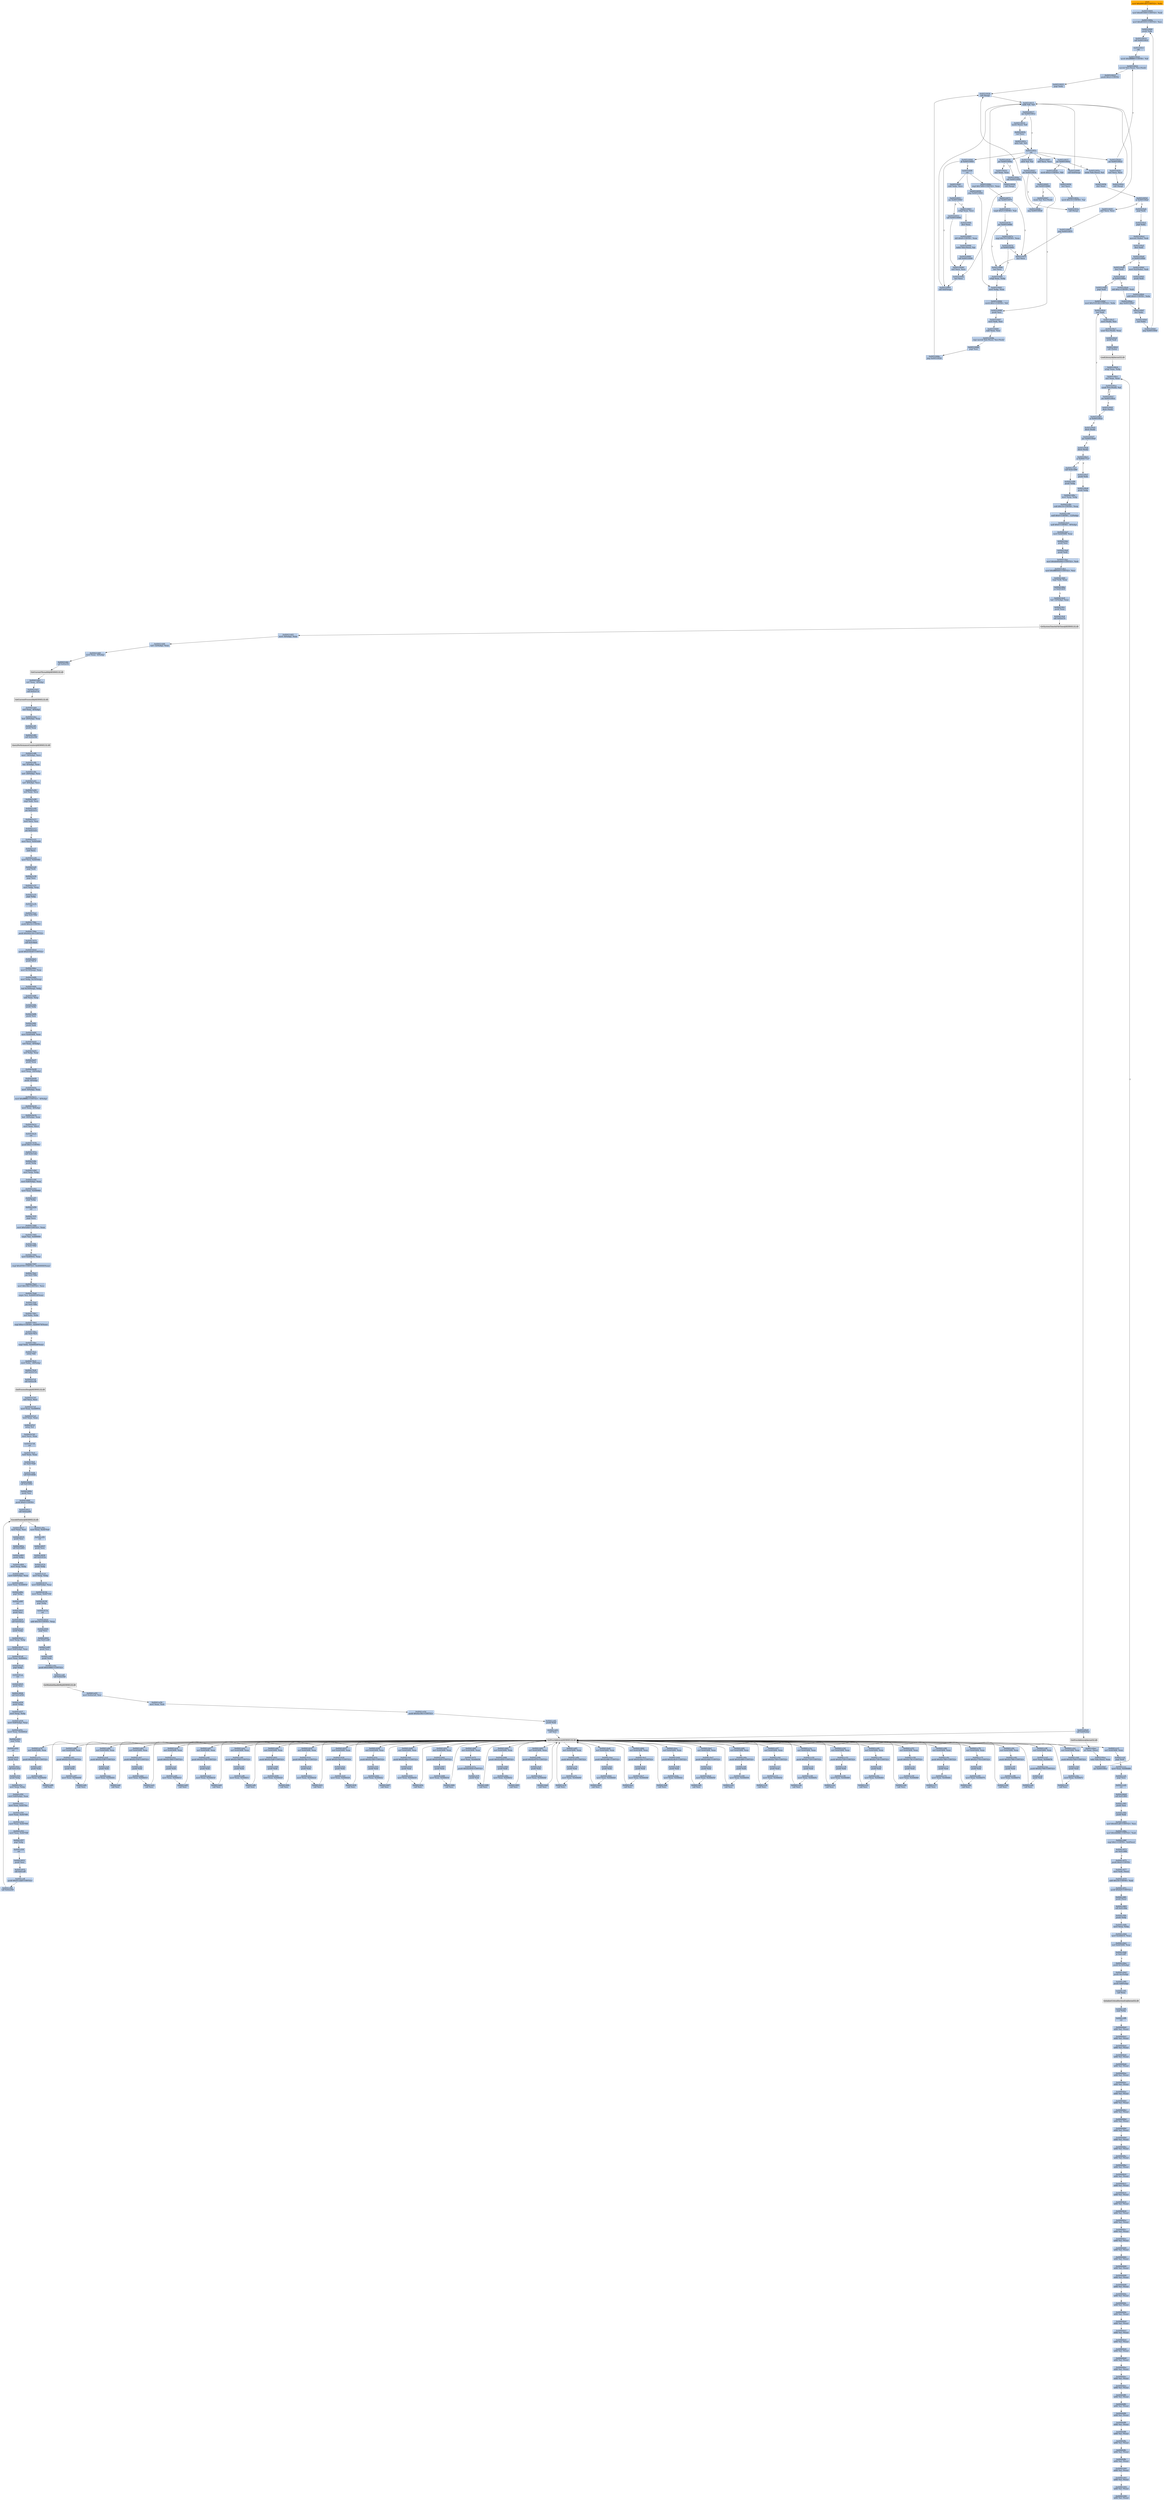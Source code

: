 digraph G {
node[shape=rectangle,style=filled,fillcolor=lightsteelblue,color=lightsteelblue]
bgcolor="transparent"
a0x00510000movl_0x4001d0UINT32_ebx[label="start\nmovl $0x4001d0<UINT32>, %ebx",fillcolor="orange",color="lightgrey"];
a0x00510005movl_0x401000UINT32_edi[label="0x00510005\nmovl $0x401000<UINT32>, %edi"];
a0x0051000amovl_0x4f1935UINT32_esi[label="0x0051000a\nmovl $0x4f1935<UINT32>, %esi"];
a0x0051000fpushl_ebx[label="0x0051000f\npushl %ebx"];
a0x00510010call_0x0051001f[label="0x00510010\ncall 0x0051001f"];
a0x0051001fcld_[label="0x0051001f\ncld "];
a0x00510020movb_0xffffff80UINT8_dl[label="0x00510020\nmovb $0xffffff80<UINT8>, %dl"];
a0x00510022movsb_ds_esi__es_edi_[label="0x00510022\nmovsb %ds:(%esi), %es:(%edi)"];
a0x00510023pushl_0x2UINT8[label="0x00510023\npushl $0x2<UINT8>"];
a0x00510025popl_ebx[label="0x00510025\npopl %ebx"];
a0x00510026call_esp_[label="0x00510026\ncall (%esp)"];
a0x00510015addb_dl_dl[label="0x00510015\naddb %dl, %dl"];
a0x00510017jne_0x0051001e[label="0x00510017\njne 0x0051001e"];
a0x00510019movb_esi__dl[label="0x00510019\nmovb (%esi), %dl"];
a0x0051001bincl_esi[label="0x0051001b\nincl %esi"];
a0x0051001cadcb_dl_dl[label="0x0051001c\nadcb %dl, %dl"];
a0x0051001eret[label="0x0051001e\nret"];
a0x00510029jae_0x00510022[label="0x00510029\njae 0x00510022"];
a0x0051002bxorl_ecx_ecx[label="0x0051002b\nxorl %ecx, %ecx"];
a0x0051002dcall_esp_[label="0x0051002d\ncall (%esp)"];
a0x00510030jae_0x0051004a[label="0x00510030\njae 0x0051004a"];
a0x00510032xorl_eax_eax[label="0x00510032\nxorl %eax, %eax"];
a0x00510034call_esp_[label="0x00510034\ncall (%esp)"];
a0x00510037jae_0x0051005a[label="0x00510037\njae 0x0051005a"];
a0x00510039movb_0x2UINT8_bl[label="0x00510039\nmovb $0x2<UINT8>, %bl"];
a0x0051003bincl_ecx[label="0x0051003b\nincl %ecx"];
a0x0051003cmovb_0x10UINT8_al[label="0x0051003c\nmovb $0x10<UINT8>, %al"];
a0x0051003ecall_esp_[label="0x0051003e\ncall (%esp)"];
a0x00510041adcb_al_al[label="0x00510041\nadcb %al, %al"];
a0x00510043jae_0x0051003e[label="0x00510043\njae 0x0051003e"];
a0x00510045jne_0x00510086[label="0x00510045\njne 0x00510086"];
a0x00510047stosb_al_es_edi_[label="0x00510047\nstosb %al, %es:(%edi)"];
a0x00510048jmp_0x00510026[label="0x00510048\njmp 0x00510026"];
a0x0051005alodsb_ds_esi__al[label="0x0051005a\nlodsb %ds:(%esi), %al"];
a0x0051005bshrl_eax[label="0x0051005b\nshrl %eax"];
a0x0051005dje_0x005100a0[label="0x0051005d\nje 0x005100a0"];
a0x0051005fadcl_ecx_ecx[label="0x0051005f\nadcl %ecx, %ecx"];
a0x00510061jmp_0x0051007f[label="0x00510061\njmp 0x0051007f"];
a0x0051007fincl_ecx[label="0x0051007f\nincl %ecx"];
a0x00510080incl_ecx[label="0x00510080\nincl %ecx"];
a0x00510081xchgl_eax_ebp[label="0x00510081\nxchgl %eax, %ebp"];
a0x00510082movl_ebp_eax[label="0x00510082\nmovl %ebp, %eax"];
a0x00510084movb_0x1UINT8_bl[label="0x00510084\nmovb $0x1<UINT8>, %bl"];
a0x00510086pushl_esi[label="0x00510086\npushl %esi"];
a0x00510087movl_edi_esi[label="0x00510087\nmovl %edi, %esi"];
a0x00510089subl_eax_esi[label="0x00510089\nsubl %eax, %esi"];
a0x0051008brepz_movsb_ds_esi__es_edi_[label="0x0051008b\nrepz movsb %ds:(%esi), %es:(%edi)"];
a0x0051008dpopl_esi[label="0x0051008d\npopl %esi"];
a0x0051008ejmp_0x00510026[label="0x0051008e\njmp 0x00510026"];
a0x0051004acall_0x00510092[label="0x0051004a\ncall 0x00510092"];
a0x00510092incl_ecx[label="0x00510092\nincl %ecx"];
a0x00510093call_0x4esp_[label="0x00510093\ncall 0x4(%esp)"];
a0x00510097adcl_ecx_ecx[label="0x00510097\nadcl %ecx, %ecx"];
a0x00510099call_0x4esp_[label="0x00510099\ncall 0x4(%esp)"];
a0x0051009djb_0x00510093[label="0x0051009d\njb 0x00510093"];
a0x0051009fret[label="0x0051009f\nret"];
a0x0051004fsubl_ebx_ecx[label="0x0051004f\nsubl %ebx, %ecx"];
a0x00510051jne_0x00510063[label="0x00510051\njne 0x00510063"];
a0x00510063xchgl_eax_ecx[label="0x00510063\nxchgl %eax, %ecx"];
a0x00510064decl_eax[label="0x00510064\ndecl %eax"];
a0x00510065shll_0x8UINT8_eax[label="0x00510065\nshll $0x8<UINT8>, %eax"];
a0x00510068lodsb_ds_esi__al[label="0x00510068\nlodsb %ds:(%esi), %al"];
a0x00510069call_0x00510090[label="0x00510069\ncall 0x00510090"];
a0x00510090xorl_ecx_ecx[label="0x00510090\nxorl %ecx, %ecx"];
a0x0051006ecmpl_0x7d00UINT32_eax[label="0x0051006e\ncmpl $0x7d00<UINT32>, %eax"];
a0x00510073jae_0x0051007f[label="0x00510073\njae 0x0051007f"];
a0x00510075cmpb_0x5UINT8_ah[label="0x00510075\ncmpb $0x5<UINT8>, %ah"];
a0x00510078jae_0x00510080[label="0x00510078\njae 0x00510080"];
a0x0051007acmpl_0x7fUINT8_eax[label="0x0051007a\ncmpl $0x7f<UINT8>, %eax"];
a0x0051007dja_0x00510081[label="0x0051007d\nja 0x00510081"];
a0x00510053call_0x00510090[label="0x00510053\ncall 0x00510090"];
a0x00510058jmp_0x00510082[label="0x00510058\njmp 0x00510082"];
a0x005100a0popl_edi[label="0x005100a0\npopl %edi"];
a0x005100a1popl_ebx[label="0x005100a1\npopl %ebx"];
a0x005100a2movzwl_ebx__edi[label="0x005100a2\nmovzwl (%ebx), %edi"];
a0x005100a5decl_edi[label="0x005100a5\ndecl %edi"];
a0x005100a6je_0x005100b0[label="0x005100a6\nje 0x005100b0"];
a0x005100a8decl_edi[label="0x005100a8\ndecl %edi"];
a0x005100a9je_0x005100be[label="0x005100a9\nje 0x005100be"];
a0x005100abshll_0xcUINT8_edi[label="0x005100ab\nshll $0xc<UINT8>, %edi"];
a0x005100aejmp_0x005100b7[label="0x005100ae\njmp 0x005100b7"];
a0x005100b7incl_ebx[label="0x005100b7\nincl %ebx"];
a0x005100b8incl_ebx[label="0x005100b8\nincl %ebx"];
a0x005100b9jmp_0x0051000f[label="0x005100b9\njmp 0x0051000f"];
a0x005100b0movl_0x2ebx__edi[label="0x005100b0\nmovl 0x2(%ebx), %edi"];
a0x005100b3pushl_edi[label="0x005100b3\npushl %edi"];
a0x005100b4addl_0x4UINT8_ebx[label="0x005100b4\naddl $0x4<UINT8>, %ebx"];
a0x005100bepopl_edi[label="0x005100be\npopl %edi"];
a0x005100bfmovl_0x510128UINT32_ebx[label="0x005100bf\nmovl $0x510128<UINT32>, %ebx"];
a0x005100c4incl_edi[label="0x005100c4\nincl %edi"];
a0x005100c5movl_edi__esi[label="0x005100c5\nmovl (%edi), %esi"];
a0x005100c7scasl_es_edi__eax[label="0x005100c7\nscasl %es:(%edi), %eax"];
a0x005100c8pushl_edi[label="0x005100c8\npushl %edi"];
a0x005100c9call_ebx_[label="0x005100c9\ncall (%ebx)"];
LoadLibraryA_kernel32_dll[label="LoadLibraryA@kernel32.dll",fillcolor="lightgrey",color="lightgrey"];
a0x005100cbxchgl_eax_ebp[label="0x005100cb\nxchgl %eax, %ebp"];
a0x005100ccxorl_eax_eax[label="0x005100cc\nxorl %eax, %eax"];
a0x005100cescasb_es_edi__al[label="0x005100ce\nscasb %es:(%edi), %al"];
a0x005100cfjne_0x005100ce[label="0x005100cf\njne 0x005100ce"];
a0x005100d1decb_edi_[label="0x005100d1\ndecb (%edi)"];
a0x005100d3je_0x005100c4[label="0x005100d3\nje 0x005100c4"];
a0x005100d5decb_edi_[label="0x005100d5\ndecb (%edi)"];
a0x005100d7jne_0x005100df[label="0x005100d7\njne 0x005100df"];
a0x005100dfdecb_edi_[label="0x005100df\ndecb (%edi)"];
a0x005100e1je_0x004171e7[label="0x005100e1\nje 0x004171e7"];
a0x005100e7pushl_edi[label="0x005100e7\npushl %edi"];
a0x005100e8pushl_ebp[label="0x005100e8\npushl %ebp"];
a0x005100e9call_0x4ebx_[label="0x005100e9\ncall 0x4(%ebx)"];
GetProcAddress_kernel32_dll[label="GetProcAddress@kernel32.dll",fillcolor="lightgrey",color="lightgrey"];
a0x005100ecorl_eax_esi_[label="0x005100ec\norl %eax, (%esi)"];
a0x005100eelodsl_ds_esi__eax[label="0x005100ee\nlodsl %ds:(%esi), %eax"];
a0x005100efjne_0x005100cc[label="0x005100ef\njne 0x005100cc"];
GetProcAddress_KERNEL32_dll[label="GetProcAddress@KERNEL32.dll",fillcolor="lightgrey",color="lightgrey"];
a0x004171e7call_0x421d99[label="0x004171e7\ncall 0x421d99"];
a0x00421d99pushl_ebp[label="0x00421d99\npushl %ebp"];
a0x00421d9amovl_esp_ebp[label="0x00421d9a\nmovl %esp, %ebp"];
a0x00421d9csubl_0x14UINT8_esp[label="0x00421d9c\nsubl $0x14<UINT8>, %esp"];
a0x00421d9fandl_0x0UINT8__12ebp_[label="0x00421d9f\nandl $0x0<UINT8>, -12(%ebp)"];
a0x00421da3andl_0x0UINT8__8ebp_[label="0x00421da3\nandl $0x0<UINT8>, -8(%ebp)"];
a0x00421da7movl_0x445408_eax[label="0x00421da7\nmovl 0x445408, %eax"];
a0x00421dacpushl_esi[label="0x00421dac\npushl %esi"];
a0x00421dadpushl_edi[label="0x00421dad\npushl %edi"];
a0x00421daemovl_0xbb40e64eUINT32_edi[label="0x00421dae\nmovl $0xbb40e64e<UINT32>, %edi"];
a0x00421db3movl_0xffff0000UINT32_esi[label="0x00421db3\nmovl $0xffff0000<UINT32>, %esi"];
a0x00421db8cmpl_edi_eax[label="0x00421db8\ncmpl %edi, %eax"];
a0x00421dbaje_0x421dc9[label="0x00421dba\nje 0x421dc9"];
a0x00421dc9leal__12ebp__eax[label="0x00421dc9\nleal -12(%ebp), %eax"];
a0x00421dccpushl_eax[label="0x00421dcc\npushl %eax"];
a0x00421dcdcall_0x42a15c[label="0x00421dcd\ncall 0x42a15c"];
GetSystemTimeAsFileTime_KERNEL32_dll[label="GetSystemTimeAsFileTime@KERNEL32.dll",fillcolor="lightgrey",color="lightgrey"];
a0x00421dd3movl__8ebp__eax[label="0x00421dd3\nmovl -8(%ebp), %eax"];
a0x00421dd6xorl__12ebp__eax[label="0x00421dd6\nxorl -12(%ebp), %eax"];
a0x00421dd9movl_eax__4ebp_[label="0x00421dd9\nmovl %eax, -4(%ebp)"];
a0x00421ddccall_0x42a1fc[label="0x00421ddc\ncall 0x42a1fc"];
GetCurrentThreadId_KERNEL32_dll[label="GetCurrentThreadId@KERNEL32.dll",fillcolor="lightgrey",color="lightgrey"];
a0x00421de2xorl_eax__4ebp_[label="0x00421de2\nxorl %eax, -4(%ebp)"];
a0x00421de5call_0x42a114[label="0x00421de5\ncall 0x42a114"];
GetCurrentProcessId_KERNEL32_dll[label="GetCurrentProcessId@KERNEL32.dll",fillcolor="lightgrey",color="lightgrey"];
a0x00421debxorl_eax__4ebp_[label="0x00421deb\nxorl %eax, -4(%ebp)"];
a0x00421deeleal__20ebp__eax[label="0x00421dee\nleal -20(%ebp), %eax"];
a0x00421df1pushl_eax[label="0x00421df1\npushl %eax"];
a0x00421df2call_0x42a160[label="0x00421df2\ncall 0x42a160"];
QueryPerformanceCounter_KERNEL32_dll[label="QueryPerformanceCounter@KERNEL32.dll",fillcolor="lightgrey",color="lightgrey"];
a0x00421df8movl__16ebp__ecx[label="0x00421df8\nmovl -16(%ebp), %ecx"];
a0x00421dfbleal__4ebp__eax[label="0x00421dfb\nleal -4(%ebp), %eax"];
a0x00421dfexorl__20ebp__ecx[label="0x00421dfe\nxorl -20(%ebp), %ecx"];
a0x00421e01xorl__4ebp__ecx[label="0x00421e01\nxorl -4(%ebp), %ecx"];
a0x00421e04xorl_eax_ecx[label="0x00421e04\nxorl %eax, %ecx"];
a0x00421e06cmpl_edi_ecx[label="0x00421e06\ncmpl %edi, %ecx"];
a0x00421e08jne_0x421e11[label="0x00421e08\njne 0x421e11"];
a0x00421e11testl_ecx_esi[label="0x00421e11\ntestl %ecx, %esi"];
a0x00421e13jne_0x421e21[label="0x00421e13\njne 0x421e21"];
a0x00421e21movl_ecx_0x445408[label="0x00421e21\nmovl %ecx, 0x445408"];
a0x00421e27notl_ecx[label="0x00421e27\nnotl %ecx"];
a0x00421e29movl_ecx_0x44540c[label="0x00421e29\nmovl %ecx, 0x44540c"];
a0x00421e2fpopl_edi[label="0x00421e2f\npopl %edi"];
a0x00421e30popl_esi[label="0x00421e30\npopl %esi"];
a0x00421e31movl_ebp_esp[label="0x00421e31\nmovl %ebp, %esp"];
a0x00421e33popl_ebp[label="0x00421e33\npopl %ebp"];
a0x00421e34ret[label="0x00421e34\nret"];
a0x004171ecjmp_0x41706c[label="0x004171ec\njmp 0x41706c"];
a0x0041706cpushl_0x14UINT8[label="0x0041706c\npushl $0x14<UINT8>"];
a0x0041706epushl_0x442c18UINT32[label="0x0041706e\npushl $0x442c18<UINT32>"];
a0x00417073call_0x419de0[label="0x00417073\ncall 0x419de0"];
a0x00419de0pushl_0x419e40UINT32[label="0x00419de0\npushl $0x419e40<UINT32>"];
a0x00419de5pushl_fs_0[label="0x00419de5\npushl %fs:0"];
a0x00419decmovl_0x10esp__eax[label="0x00419dec\nmovl 0x10(%esp), %eax"];
a0x00419df0movl_ebp_0x10esp_[label="0x00419df0\nmovl %ebp, 0x10(%esp)"];
a0x00419df4leal_0x10esp__ebp[label="0x00419df4\nleal 0x10(%esp), %ebp"];
a0x00419df8subl_eax_esp[label="0x00419df8\nsubl %eax, %esp"];
a0x00419dfapushl_ebx[label="0x00419dfa\npushl %ebx"];
a0x00419dfbpushl_esi[label="0x00419dfb\npushl %esi"];
a0x00419dfcpushl_edi[label="0x00419dfc\npushl %edi"];
a0x00419dfdmovl_0x445408_eax[label="0x00419dfd\nmovl 0x445408, %eax"];
a0x00419e02xorl_eax__4ebp_[label="0x00419e02\nxorl %eax, -4(%ebp)"];
a0x00419e05xorl_ebp_eax[label="0x00419e05\nxorl %ebp, %eax"];
a0x00419e07pushl_eax[label="0x00419e07\npushl %eax"];
a0x00419e08movl_esp__24ebp_[label="0x00419e08\nmovl %esp, -24(%ebp)"];
a0x00419e0bpushl__8ebp_[label="0x00419e0b\npushl -8(%ebp)"];
a0x00419e0emovl__4ebp__eax[label="0x00419e0e\nmovl -4(%ebp), %eax"];
a0x00419e11movl_0xfffffffeUINT32__4ebp_[label="0x00419e11\nmovl $0xfffffffe<UINT32>, -4(%ebp)"];
a0x00419e18movl_eax__8ebp_[label="0x00419e18\nmovl %eax, -8(%ebp)"];
a0x00419e1bleal__16ebp__eax[label="0x00419e1b\nleal -16(%ebp), %eax"];
a0x00419e1emovl_eax_fs_0[label="0x00419e1e\nmovl %eax, %fs:0"];
a0x00419e24ret[label="0x00419e24\nret"];
a0x00417078pushl_0x1UINT8[label="0x00417078\npushl $0x1<UINT8>"];
a0x0041707acall_0x421d4c[label="0x0041707a\ncall 0x421d4c"];
a0x00421d4cpushl_ebp[label="0x00421d4c\npushl %ebp"];
a0x00421d4dmovl_esp_ebp[label="0x00421d4d\nmovl %esp, %ebp"];
a0x00421d4fmovl_0x8ebp__eax[label="0x00421d4f\nmovl 0x8(%ebp), %eax"];
a0x00421d52movl_eax_0x446960[label="0x00421d52\nmovl %eax, 0x446960"];
a0x00421d57popl_ebp[label="0x00421d57\npopl %ebp"];
a0x00421d58ret[label="0x00421d58\nret"];
a0x0041707fpopl_ecx[label="0x0041707f\npopl %ecx"];
a0x00417080movl_0x5a4dUINT32_eax[label="0x00417080\nmovl $0x5a4d<UINT32>, %eax"];
a0x00417085cmpw_ax_0x400000[label="0x00417085\ncmpw %ax, 0x400000"];
a0x0041708cje_0x417092[label="0x0041708c\nje 0x417092"];
a0x00417092movl_0x40003c_eax[label="0x00417092\nmovl 0x40003c, %eax"];
a0x00417097cmpl_0x4550UINT32_0x400000eax_[label="0x00417097\ncmpl $0x4550<UINT32>, 0x400000(%eax)"];
a0x004170a1jne_0x41708e[label="0x004170a1\njne 0x41708e"];
a0x004170a3movl_0x10bUINT32_ecx[label="0x004170a3\nmovl $0x10b<UINT32>, %ecx"];
a0x004170a8cmpw_cx_0x400018eax_[label="0x004170a8\ncmpw %cx, 0x400018(%eax)"];
a0x004170afjne_0x41708e[label="0x004170af\njne 0x41708e"];
a0x004170b1xorl_ebx_ebx[label="0x004170b1\nxorl %ebx, %ebx"];
a0x004170b3cmpl_0xeUINT8_0x400074eax_[label="0x004170b3\ncmpl $0xe<UINT8>, 0x400074(%eax)"];
a0x004170bajbe_0x4170c5[label="0x004170ba\njbe 0x4170c5"];
a0x004170bccmpl_ebx_0x4000e8eax_[label="0x004170bc\ncmpl %ebx, 0x4000e8(%eax)"];
a0x004170c2setne_bl[label="0x004170c2\nsetne %bl"];
a0x004170c5movl_ebx__28ebp_[label="0x004170c5\nmovl %ebx, -28(%ebp)"];
a0x004170c8call_0x41b7c0[label="0x004170c8\ncall 0x41b7c0"];
a0x0041b7c0call_0x42a1f8[label="0x0041b7c0\ncall 0x42a1f8"];
GetProcessHeap_KERNEL32_dll[label="GetProcessHeap@KERNEL32.dll",fillcolor="lightgrey",color="lightgrey"];
a0x0041b7c6xorl_ecx_ecx[label="0x0041b7c6\nxorl %ecx, %ecx"];
a0x0041b7c8movl_eax_0x446954[label="0x0041b7c8\nmovl %eax, 0x446954"];
a0x0041b7cdtestl_eax_eax[label="0x0041b7cd\ntestl %eax, %eax"];
a0x0041b7cfsetne_cl[label="0x0041b7cf\nsetne %cl"];
a0x0041b7d2movl_ecx_eax[label="0x0041b7d2\nmovl %ecx, %eax"];
a0x0041b7d4ret[label="0x0041b7d4\nret"];
a0x004170cdtestl_eax_eax[label="0x004170cd\ntestl %eax, %eax"];
a0x004170cfjne_0x4170d9[label="0x004170cf\njne 0x4170d9"];
a0x004170d9call_0x41b6db[label="0x004170d9\ncall 0x41b6db"];
a0x0041b6dbcall_0x41490e[label="0x0041b6db\ncall 0x41490e"];
a0x0041490epushl_esi[label="0x0041490e\npushl %esi"];
a0x0041490fpushl_0x0UINT8[label="0x0041490f\npushl $0x0<UINT8>"];
a0x00414911call_0x42a208[label="0x00414911\ncall 0x42a208"];
EncodePointer_KERNEL32_dll[label="EncodePointer@KERNEL32.dll",fillcolor="lightgrey",color="lightgrey"];
a0x00414917movl_eax_esi[label="0x00414917\nmovl %eax, %esi"];
a0x00414919pushl_esi[label="0x00414919\npushl %esi"];
a0x0041491acall_0x41a963[label="0x0041491a\ncall 0x41a963"];
a0x0041a963pushl_ebp[label="0x0041a963\npushl %ebp"];
a0x0041a964movl_esp_ebp[label="0x0041a964\nmovl %esp, %ebp"];
a0x0041a966movl_0x8ebp__eax[label="0x0041a966\nmovl 0x8(%ebp), %eax"];
a0x0041a969movl_eax_0x446930[label="0x0041a969\nmovl %eax, 0x446930"];
a0x0041a96epopl_ebp[label="0x0041a96e\npopl %ebp"];
a0x0041a96fret[label="0x0041a96f\nret"];
a0x0041491fpushl_esi[label="0x0041491f\npushl %esi"];
a0x00414920call_0x4181a2[label="0x00414920\ncall 0x4181a2"];
a0x004181a2pushl_ebp[label="0x004181a2\npushl %ebp"];
a0x004181a3movl_esp_ebp[label="0x004181a3\nmovl %esp, %ebp"];
a0x004181a5movl_0x8ebp__eax[label="0x004181a5\nmovl 0x8(%ebp), %eax"];
a0x004181a8movl_eax_0x44691c[label="0x004181a8\nmovl %eax, 0x44691c"];
a0x004181adpopl_ebp[label="0x004181ad\npopl %ebp"];
a0x004181aeret[label="0x004181ae\nret"];
a0x00414925pushl_esi[label="0x00414925\npushl %esi"];
a0x00414926call_0x41a036[label="0x00414926\ncall 0x41a036"];
a0x0041a036pushl_ebp[label="0x0041a036\npushl %ebp"];
a0x0041a037movl_esp_ebp[label="0x0041a037\nmovl %esp, %ebp"];
a0x0041a039movl_0x8ebp__eax[label="0x0041a039\nmovl 0x8(%ebp), %eax"];
a0x0041a03cmovl_eax_0x446924[label="0x0041a03c\nmovl %eax, 0x446924"];
a0x0041a041popl_ebp[label="0x0041a041\npopl %ebp"];
a0x0041a042ret[label="0x0041a042\nret"];
a0x0041492bpushl_esi[label="0x0041492b\npushl %esi"];
a0x0041492ccall_0x41cf1d[label="0x0041492c\ncall 0x41cf1d"];
a0x0041cf1dpushl_ebp[label="0x0041cf1d\npushl %ebp"];
a0x0041cf1emovl_esp_ebp[label="0x0041cf1e\nmovl %esp, %ebp"];
a0x0041cf20movl_0x8ebp__eax[label="0x0041cf20\nmovl 0x8(%ebp), %eax"];
a0x0041cf23movl_eax_0x4470ec[label="0x0041cf23\nmovl %eax, 0x4470ec"];
a0x0041cf28movl_eax_0x4470f0[label="0x0041cf28\nmovl %eax, 0x4470f0"];
a0x0041cf2dmovl_eax_0x4470f4[label="0x0041cf2d\nmovl %eax, 0x4470f4"];
a0x0041cf32movl_eax_0x4470f8[label="0x0041cf32\nmovl %eax, 0x4470f8"];
a0x0041cf37popl_ebp[label="0x0041cf37\npopl %ebp"];
a0x0041cf38ret[label="0x0041cf38\nret"];
a0x00414931pushl_esi[label="0x00414931\npushl %esi"];
a0x00414932call_0x41ceff[label="0x00414932\ncall 0x41ceff"];
a0x0041ceffpushl_0x41ceb8UINT32[label="0x0041ceff\npushl $0x41ceb8<UINT32>"];
a0x0041cf04call_0x42a208[label="0x0041cf04\ncall 0x42a208"];
a0x0041cf0amovl_eax_0x4470e8[label="0x0041cf0a\nmovl %eax, 0x4470e8"];
a0x0041cf0fret[label="0x0041cf0f\nret"];
a0x00414937pushl_esi[label="0x00414937\npushl %esi"];
a0x00414938call_0x41d12e[label="0x00414938\ncall 0x41d12e"];
a0x0041d12epushl_ebp[label="0x0041d12e\npushl %ebp"];
a0x0041d12fmovl_esp_ebp[label="0x0041d12f\nmovl %esp, %ebp"];
a0x0041d131movl_0x8ebp__eax[label="0x0041d131\nmovl 0x8(%ebp), %eax"];
a0x0041d134movl_eax_0x447100[label="0x0041d134\nmovl %eax, 0x447100"];
a0x0041d139popl_ebp[label="0x0041d139\npopl %ebp"];
a0x0041d13aret[label="0x0041d13a\nret"];
a0x0041493daddl_0x18UINT8_esp[label="0x0041493d\naddl $0x18<UINT8>, %esp"];
a0x00414940popl_esi[label="0x00414940\npopl %esi"];
a0x00414941jmp_0x41ca48[label="0x00414941\njmp 0x41ca48"];
a0x0041ca48pushl_esi[label="0x0041ca48\npushl %esi"];
a0x0041ca49pushl_edi[label="0x0041ca49\npushl %edi"];
a0x0041ca4apushl_0x4386fcUINT32[label="0x0041ca4a\npushl $0x4386fc<UINT32>"];
a0x0041ca4fcall_0x42a1b0[label="0x0041ca4f\ncall 0x42a1b0"];
GetModuleHandleW_KERNEL32_dll[label="GetModuleHandleW@KERNEL32.dll",fillcolor="lightgrey",color="lightgrey"];
a0x0041ca55movl_0x42a1a0_esi[label="0x0041ca55\nmovl 0x42a1a0, %esi"];
a0x0041ca5bmovl_eax_edi[label="0x0041ca5b\nmovl %eax, %edi"];
a0x0041ca5dpushl_0x42c50cUINT32[label="0x0041ca5d\npushl $0x42c50c<UINT32>"];
a0x0041ca62pushl_edi[label="0x0041ca62\npushl %edi"];
a0x0041ca63call_esi[label="0x0041ca63\ncall %esi"];
a0x0041ca65xorl_0x445408_eax[label="0x0041ca65\nxorl 0x445408, %eax"];
a0x0041ca6bpushl_0x42c518UINT32[label="0x0041ca6b\npushl $0x42c518<UINT32>"];
a0x0041ca70pushl_edi[label="0x0041ca70\npushl %edi"];
a0x0041ca71movl_eax_0x448d00[label="0x0041ca71\nmovl %eax, 0x448d00"];
a0x0041ca76call_esi[label="0x0041ca76\ncall %esi"];
a0x0041ca78xorl_0x445408_eax[label="0x0041ca78\nxorl 0x445408, %eax"];
a0x0041ca7epushl_0x42c520UINT32[label="0x0041ca7e\npushl $0x42c520<UINT32>"];
a0x0041ca83pushl_edi[label="0x0041ca83\npushl %edi"];
a0x0041ca84movl_eax_0x448d04[label="0x0041ca84\nmovl %eax, 0x448d04"];
a0x0041ca89call_esi[label="0x0041ca89\ncall %esi"];
a0x0041ca8bxorl_0x445408_eax[label="0x0041ca8b\nxorl 0x445408, %eax"];
a0x0041ca91pushl_0x42c52cUINT32[label="0x0041ca91\npushl $0x42c52c<UINT32>"];
a0x0041ca96pushl_edi[label="0x0041ca96\npushl %edi"];
a0x0041ca97movl_eax_0x448d08[label="0x0041ca97\nmovl %eax, 0x448d08"];
a0x0041ca9ccall_esi[label="0x0041ca9c\ncall %esi"];
a0x0041ca9exorl_0x445408_eax[label="0x0041ca9e\nxorl 0x445408, %eax"];
a0x0041caa4pushl_0x42c538UINT32[label="0x0041caa4\npushl $0x42c538<UINT32>"];
a0x0041caa9pushl_edi[label="0x0041caa9\npushl %edi"];
a0x0041caaamovl_eax_0x448d0c[label="0x0041caaa\nmovl %eax, 0x448d0c"];
a0x0041caafcall_esi[label="0x0041caaf\ncall %esi"];
a0x0041cab1xorl_0x445408_eax[label="0x0041cab1\nxorl 0x445408, %eax"];
a0x0041cab7pushl_0x42c554UINT32[label="0x0041cab7\npushl $0x42c554<UINT32>"];
a0x0041cabcpushl_edi[label="0x0041cabc\npushl %edi"];
a0x0041cabdmovl_eax_0x448d10[label="0x0041cabd\nmovl %eax, 0x448d10"];
a0x0041cac2call_esi[label="0x0041cac2\ncall %esi"];
a0x0041cac4xorl_0x445408_eax[label="0x0041cac4\nxorl 0x445408, %eax"];
a0x0041cacapushl_0x42c564UINT32[label="0x0041caca\npushl $0x42c564<UINT32>"];
a0x0041cacfpushl_edi[label="0x0041cacf\npushl %edi"];
a0x0041cad0movl_eax_0x448d14[label="0x0041cad0\nmovl %eax, 0x448d14"];
a0x0041cad5call_esi[label="0x0041cad5\ncall %esi"];
a0x0041cad7xorl_0x445408_eax[label="0x0041cad7\nxorl 0x445408, %eax"];
a0x0041caddpushl_0x42c578UINT32[label="0x0041cadd\npushl $0x42c578<UINT32>"];
a0x0041cae2pushl_edi[label="0x0041cae2\npushl %edi"];
a0x0041cae3movl_eax_0x448d18[label="0x0041cae3\nmovl %eax, 0x448d18"];
a0x0041cae8call_esi[label="0x0041cae8\ncall %esi"];
a0x0041caeaxorl_0x445408_eax[label="0x0041caea\nxorl 0x445408, %eax"];
a0x0041caf0pushl_0x42c590UINT32[label="0x0041caf0\npushl $0x42c590<UINT32>"];
a0x0041caf5pushl_edi[label="0x0041caf5\npushl %edi"];
a0x0041caf6movl_eax_0x448d1c[label="0x0041caf6\nmovl %eax, 0x448d1c"];
a0x0041cafbcall_esi[label="0x0041cafb\ncall %esi"];
a0x0041cafdxorl_0x445408_eax[label="0x0041cafd\nxorl 0x445408, %eax"];
a0x0041cb03pushl_0x42c5a8UINT32[label="0x0041cb03\npushl $0x42c5a8<UINT32>"];
a0x0041cb08pushl_edi[label="0x0041cb08\npushl %edi"];
a0x0041cb09movl_eax_0x448d20[label="0x0041cb09\nmovl %eax, 0x448d20"];
a0x0041cb0ecall_esi[label="0x0041cb0e\ncall %esi"];
a0x0041cb10xorl_0x445408_eax[label="0x0041cb10\nxorl 0x445408, %eax"];
a0x0041cb16pushl_0x42c5bcUINT32[label="0x0041cb16\npushl $0x42c5bc<UINT32>"];
a0x0041cb1bpushl_edi[label="0x0041cb1b\npushl %edi"];
a0x0041cb1cmovl_eax_0x448d24[label="0x0041cb1c\nmovl %eax, 0x448d24"];
a0x0041cb21call_esi[label="0x0041cb21\ncall %esi"];
a0x0041cb23xorl_0x445408_eax[label="0x0041cb23\nxorl 0x445408, %eax"];
a0x0041cb29pushl_0x42c5dcUINT32[label="0x0041cb29\npushl $0x42c5dc<UINT32>"];
a0x0041cb2epushl_edi[label="0x0041cb2e\npushl %edi"];
a0x0041cb2fmovl_eax_0x448d28[label="0x0041cb2f\nmovl %eax, 0x448d28"];
a0x0041cb34call_esi[label="0x0041cb34\ncall %esi"];
a0x0041cb36xorl_0x445408_eax[label="0x0041cb36\nxorl 0x445408, %eax"];
a0x0041cb3cpushl_0x42c5f4UINT32[label="0x0041cb3c\npushl $0x42c5f4<UINT32>"];
a0x0041cb41pushl_edi[label="0x0041cb41\npushl %edi"];
a0x0041cb42movl_eax_0x448d2c[label="0x0041cb42\nmovl %eax, 0x448d2c"];
a0x0041cb47call_esi[label="0x0041cb47\ncall %esi"];
a0x0041cb49xorl_0x445408_eax[label="0x0041cb49\nxorl 0x445408, %eax"];
a0x0041cb4fpushl_0x42c60cUINT32[label="0x0041cb4f\npushl $0x42c60c<UINT32>"];
a0x0041cb54pushl_edi[label="0x0041cb54\npushl %edi"];
a0x0041cb55movl_eax_0x448d30[label="0x0041cb55\nmovl %eax, 0x448d30"];
a0x0041cb5acall_esi[label="0x0041cb5a\ncall %esi"];
a0x0041cb5cxorl_0x445408_eax[label="0x0041cb5c\nxorl 0x445408, %eax"];
a0x0041cb62pushl_0x42c620UINT32[label="0x0041cb62\npushl $0x42c620<UINT32>"];
a0x0041cb67pushl_edi[label="0x0041cb67\npushl %edi"];
a0x0041cb68movl_eax_0x448d34[label="0x0041cb68\nmovl %eax, 0x448d34"];
a0x0041cb6dcall_esi[label="0x0041cb6d\ncall %esi"];
a0x0041cb6fxorl_0x445408_eax[label="0x0041cb6f\nxorl 0x445408, %eax"];
a0x0041cb75movl_eax_0x448d38[label="0x0041cb75\nmovl %eax, 0x448d38"];
a0x0041cb7apushl_0x42c634UINT32[label="0x0041cb7a\npushl $0x42c634<UINT32>"];
a0x0041cb7fpushl_edi[label="0x0041cb7f\npushl %edi"];
a0x0041cb80call_esi[label="0x0041cb80\ncall %esi"];
a0x0041cb82xorl_0x445408_eax[label="0x0041cb82\nxorl 0x445408, %eax"];
a0x0041cb88pushl_0x42c650UINT32[label="0x0041cb88\npushl $0x42c650<UINT32>"];
a0x0041cb8dpushl_edi[label="0x0041cb8d\npushl %edi"];
a0x0041cb8emovl_eax_0x448d3c[label="0x0041cb8e\nmovl %eax, 0x448d3c"];
a0x0041cb93call_esi[label="0x0041cb93\ncall %esi"];
a0x0041cb95xorl_0x445408_eax[label="0x0041cb95\nxorl 0x445408, %eax"];
a0x0041cb9bpushl_0x42c670UINT32[label="0x0041cb9b\npushl $0x42c670<UINT32>"];
a0x0041cba0pushl_edi[label="0x0041cba0\npushl %edi"];
a0x0041cba1movl_eax_0x448d40[label="0x0041cba1\nmovl %eax, 0x448d40"];
a0x0041cba6call_esi[label="0x0041cba6\ncall %esi"];
a0x0041cba8xorl_0x445408_eax[label="0x0041cba8\nxorl 0x445408, %eax"];
a0x0041cbaepushl_0x42c68cUINT32[label="0x0041cbae\npushl $0x42c68c<UINT32>"];
a0x0041cbb3pushl_edi[label="0x0041cbb3\npushl %edi"];
a0x0041cbb4movl_eax_0x448d44[label="0x0041cbb4\nmovl %eax, 0x448d44"];
a0x0041cbb9call_esi[label="0x0041cbb9\ncall %esi"];
a0x0041cbbbxorl_0x445408_eax[label="0x0041cbbb\nxorl 0x445408, %eax"];
a0x0041cbc1pushl_0x42c6acUINT32[label="0x0041cbc1\npushl $0x42c6ac<UINT32>"];
a0x0041cbc6pushl_edi[label="0x0041cbc6\npushl %edi"];
a0x0041cbc7movl_eax_0x448d48[label="0x0041cbc7\nmovl %eax, 0x448d48"];
a0x0041cbcccall_esi[label="0x0041cbcc\ncall %esi"];
a0x0041cbcexorl_0x445408_eax[label="0x0041cbce\nxorl 0x445408, %eax"];
a0x0041cbd4pushl_0x42c6c0UINT32[label="0x0041cbd4\npushl $0x42c6c0<UINT32>"];
a0x0041cbd9pushl_edi[label="0x0041cbd9\npushl %edi"];
a0x0041cbdamovl_eax_0x448d4c[label="0x0041cbda\nmovl %eax, 0x448d4c"];
a0x0041cbdfcall_esi[label="0x0041cbdf\ncall %esi"];
a0x0041cbe1xorl_0x445408_eax[label="0x0041cbe1\nxorl 0x445408, %eax"];
a0x0041cbe7pushl_0x42c6dcUINT32[label="0x0041cbe7\npushl $0x42c6dc<UINT32>"];
a0x0041cbecpushl_edi[label="0x0041cbec\npushl %edi"];
a0x0041cbedmovl_eax_0x448d50[label="0x0041cbed\nmovl %eax, 0x448d50"];
a0x0041cbf2call_esi[label="0x0041cbf2\ncall %esi"];
a0x0041cbf4xorl_0x445408_eax[label="0x0041cbf4\nxorl 0x445408, %eax"];
a0x0041cbfapushl_0x42c6f0UINT32[label="0x0041cbfa\npushl $0x42c6f0<UINT32>"];
a0x0041cbffpushl_edi[label="0x0041cbff\npushl %edi"];
a0x0041cc00movl_eax_0x448d58[label="0x0041cc00\nmovl %eax, 0x448d58"];
a0x0041cc05call_esi[label="0x0041cc05\ncall %esi"];
a0x0041cc07xorl_0x445408_eax[label="0x0041cc07\nxorl 0x445408, %eax"];
a0x0041cc0dpushl_0x42c700UINT32[label="0x0041cc0d\npushl $0x42c700<UINT32>"];
a0x0041cc12pushl_edi[label="0x0041cc12\npushl %edi"];
a0x0041cc13movl_eax_0x448d54[label="0x0041cc13\nmovl %eax, 0x448d54"];
a0x0041cc18call_esi[label="0x0041cc18\ncall %esi"];
a0x0041cc1axorl_0x445408_eax[label="0x0041cc1a\nxorl 0x445408, %eax"];
a0x0041cc20pushl_0x42c710UINT32[label="0x0041cc20\npushl $0x42c710<UINT32>"];
a0x0041cc25pushl_edi[label="0x0041cc25\npushl %edi"];
a0x0041cc26movl_eax_0x448d5c[label="0x0041cc26\nmovl %eax, 0x448d5c"];
a0x0041cc2bcall_esi[label="0x0041cc2b\ncall %esi"];
a0x0041cc2dxorl_0x445408_eax[label="0x0041cc2d\nxorl 0x445408, %eax"];
a0x0041cc33pushl_0x42c720UINT32[label="0x0041cc33\npushl $0x42c720<UINT32>"];
a0x0041cc38pushl_edi[label="0x0041cc38\npushl %edi"];
a0x0041cc39movl_eax_0x448d60[label="0x0041cc39\nmovl %eax, 0x448d60"];
a0x0041cc3ecall_esi[label="0x0041cc3e\ncall %esi"];
a0x0041cc40xorl_0x445408_eax[label="0x0041cc40\nxorl 0x445408, %eax"];
a0x0041cc46pushl_0x42c730UINT32[label="0x0041cc46\npushl $0x42c730<UINT32>"];
a0x0041cc4bpushl_edi[label="0x0041cc4b\npushl %edi"];
a0x0041cc4cmovl_eax_0x448d64[label="0x0041cc4c\nmovl %eax, 0x448d64"];
a0x0041cc51call_esi[label="0x0041cc51\ncall %esi"];
a0x0041cc53xorl_0x445408_eax[label="0x0041cc53\nxorl 0x445408, %eax"];
a0x0041cc59pushl_0x42c74cUINT32[label="0x0041cc59\npushl $0x42c74c<UINT32>"];
a0x0041cc5epushl_edi[label="0x0041cc5e\npushl %edi"];
a0x0041cc5fmovl_eax_0x448d68[label="0x0041cc5f\nmovl %eax, 0x448d68"];
a0x0041cc64call_esi[label="0x0041cc64\ncall %esi"];
a0x0041cc66xorl_0x445408_eax[label="0x0041cc66\nxorl 0x445408, %eax"];
a0x0041cc6cpushl_0x42c760UINT32[label="0x0041cc6c\npushl $0x42c760<UINT32>"];
a0x0041cc71pushl_edi[label="0x0041cc71\npushl %edi"];
a0x0041cc72movl_eax_0x448d6c[label="0x0041cc72\nmovl %eax, 0x448d6c"];
a0x0041cc77call_esi[label="0x0041cc77\ncall %esi"];
a0x0041cc79xorl_0x445408_eax[label="0x0041cc79\nxorl 0x445408, %eax"];
a0x0041cc7fpushl_0x42c770UINT32[label="0x0041cc7f\npushl $0x42c770<UINT32>"];
a0x0041cc84pushl_edi[label="0x0041cc84\npushl %edi"];
a0x0041cc85movl_eax_0x448d70[label="0x0041cc85\nmovl %eax, 0x448d70"];
a0x0041cc8acall_esi[label="0x0041cc8a\ncall %esi"];
a0x0041cc8cxorl_0x445408_eax[label="0x0041cc8c\nxorl 0x445408, %eax"];
a0x0041cc92pushl_0x42c784UINT32[label="0x0041cc92\npushl $0x42c784<UINT32>"];
a0x0041cc97pushl_edi[label="0x0041cc97\npushl %edi"];
a0x0041cc98movl_eax_0x448d74[label="0x0041cc98\nmovl %eax, 0x448d74"];
a0x0041cc9dcall_esi[label="0x0041cc9d\ncall %esi"];
a0x0041cc9fxorl_0x445408_eax[label="0x0041cc9f\nxorl 0x445408, %eax"];
a0x0041cca5movl_eax_0x448d78[label="0x0041cca5\nmovl %eax, 0x448d78"];
a0x0041ccaapushl_0x42c794UINT32[label="0x0041ccaa\npushl $0x42c794<UINT32>"];
a0x0041ccafpushl_edi[label="0x0041ccaf\npushl %edi"];
a0x0041ccb0call_esi[label="0x0041ccb0\ncall %esi"];
a0x0041ccb2xorl_0x445408_eax[label="0x0041ccb2\nxorl 0x445408, %eax"];
a0x0041ccb8pushl_0x42c7b4UINT32[label="0x0041ccb8\npushl $0x42c7b4<UINT32>"];
a0x0041ccbdpushl_edi[label="0x0041ccbd\npushl %edi"];
a0x0041ccbemovl_eax_0x448d7c[label="0x0041ccbe\nmovl %eax, 0x448d7c"];
a0x0041ccc3call_esi[label="0x0041ccc3\ncall %esi"];
a0x0041ccc5xorl_0x445408_eax[label="0x0041ccc5\nxorl 0x445408, %eax"];
a0x0041cccbpopl_edi[label="0x0041cccb\npopl %edi"];
a0x0041ccccmovl_eax_0x448d80[label="0x0041cccc\nmovl %eax, 0x448d80"];
a0x0041ccd1popl_esi[label="0x0041ccd1\npopl %esi"];
a0x0041ccd2ret[label="0x0041ccd2\nret"];
a0x0041b6e0call_0x41c863[label="0x0041b6e0\ncall 0x41c863"];
a0x0041c863pushl_esi[label="0x0041c863\npushl %esi"];
a0x0041c864pushl_edi[label="0x0041c864\npushl %edi"];
a0x0041c865movl_0x445cd0UINT32_esi[label="0x0041c865\nmovl $0x445cd0<UINT32>, %esi"];
a0x0041c86amovl_0x446f98UINT32_edi[label="0x0041c86a\nmovl $0x446f98<UINT32>, %edi"];
a0x0041c86fcmpl_0x1UINT8_0x4esi_[label="0x0041c86f\ncmpl $0x1<UINT8>, 0x4(%esi)"];
a0x0041c873jne_0x41c88b[label="0x0041c873\njne 0x41c88b"];
a0x0041c875pushl_0x0UINT8[label="0x0041c875\npushl $0x0<UINT8>"];
a0x0041c877movl_edi_esi_[label="0x0041c877\nmovl %edi, (%esi)"];
a0x0041c879addl_0x18UINT8_edi[label="0x0041c879\naddl $0x18<UINT8>, %edi"];
a0x0041c87cpushl_0xfa0UINT32[label="0x0041c87c\npushl $0xfa0<UINT32>"];
a0x0041c881pushl_esi_[label="0x0041c881\npushl (%esi)"];
a0x0041c883call_0x41c9da[label="0x0041c883\ncall 0x41c9da"];
a0x0041c9dapushl_ebp[label="0x0041c9da\npushl %ebp"];
a0x0041c9dbmovl_esp_ebp[label="0x0041c9db\nmovl %esp, %ebp"];
a0x0041c9ddmovl_0x448d10_eax[label="0x0041c9dd\nmovl 0x448d10, %eax"];
a0x0041c9e2xorl_0x445408_eax[label="0x0041c9e2\nxorl 0x445408, %eax"];
a0x0041c9e8je_0x41c9f7[label="0x0041c9e8\nje 0x41c9f7"];
a0x0041c9eapushl_0x10ebp_[label="0x0041c9ea\npushl 0x10(%ebp)"];
a0x0041c9edpushl_0xcebp_[label="0x0041c9ed\npushl 0xc(%ebp)"];
a0x0041c9f0pushl_0x8ebp_[label="0x0041c9f0\npushl 0x8(%ebp)"];
a0x0041c9f3call_eax[label="0x0041c9f3\ncall %eax"];
InitializeCriticalSectionEx_kernel32_dll[label="InitializeCriticalSectionEx@kernel32.dll",fillcolor="lightgrey",color="lightgrey"];
a0x0041c9f5popl_ebp[label="0x0041c9f5\npopl %ebp"];
a0x0041c9f6ret[label="0x0041c9f6\nret"];
a0x00000fa0addb_al_eax_[label="0x00000fa0\naddb %al, (%eax)"];
a0x00000fa2addb_al_eax_[label="0x00000fa2\naddb %al, (%eax)"];
a0x00000fa4addb_al_eax_[label="0x00000fa4\naddb %al, (%eax)"];
a0x00000fa6addb_al_eax_[label="0x00000fa6\naddb %al, (%eax)"];
a0x00000fa8addb_al_eax_[label="0x00000fa8\naddb %al, (%eax)"];
a0x00000faaaddb_al_eax_[label="0x00000faa\naddb %al, (%eax)"];
a0x00000facaddb_al_eax_[label="0x00000fac\naddb %al, (%eax)"];
a0x00000faeaddb_al_eax_[label="0x00000fae\naddb %al, (%eax)"];
a0x00000fb0addb_al_eax_[label="0x00000fb0\naddb %al, (%eax)"];
a0x00000fb2addb_al_eax_[label="0x00000fb2\naddb %al, (%eax)"];
a0x00000fb4addb_al_eax_[label="0x00000fb4\naddb %al, (%eax)"];
a0x00000fb6addb_al_eax_[label="0x00000fb6\naddb %al, (%eax)"];
a0x00000fb8addb_al_eax_[label="0x00000fb8\naddb %al, (%eax)"];
a0x00000fbaaddb_al_eax_[label="0x00000fba\naddb %al, (%eax)"];
a0x00000fbcaddb_al_eax_[label="0x00000fbc\naddb %al, (%eax)"];
a0x00000fbeaddb_al_eax_[label="0x00000fbe\naddb %al, (%eax)"];
a0x00000fc0addb_al_eax_[label="0x00000fc0\naddb %al, (%eax)"];
a0x00000fc2addb_al_eax_[label="0x00000fc2\naddb %al, (%eax)"];
a0x00000fc4addb_al_eax_[label="0x00000fc4\naddb %al, (%eax)"];
a0x00000fc6addb_al_eax_[label="0x00000fc6\naddb %al, (%eax)"];
a0x00000fc8addb_al_eax_[label="0x00000fc8\naddb %al, (%eax)"];
a0x00000fcaaddb_al_eax_[label="0x00000fca\naddb %al, (%eax)"];
a0x00000fccaddb_al_eax_[label="0x00000fcc\naddb %al, (%eax)"];
a0x00000fceaddb_al_eax_[label="0x00000fce\naddb %al, (%eax)"];
a0x00000fd0addb_al_eax_[label="0x00000fd0\naddb %al, (%eax)"];
a0x00000fd2addb_al_eax_[label="0x00000fd2\naddb %al, (%eax)"];
a0x00000fd4addb_al_eax_[label="0x00000fd4\naddb %al, (%eax)"];
a0x00000fd6addb_al_eax_[label="0x00000fd6\naddb %al, (%eax)"];
a0x00000fd8addb_al_eax_[label="0x00000fd8\naddb %al, (%eax)"];
a0x00000fdaaddb_al_eax_[label="0x00000fda\naddb %al, (%eax)"];
a0x00000fdcaddb_al_eax_[label="0x00000fdc\naddb %al, (%eax)"];
a0x00000fdeaddb_al_eax_[label="0x00000fde\naddb %al, (%eax)"];
a0x00000fe0addb_al_eax_[label="0x00000fe0\naddb %al, (%eax)"];
a0x00000fe2addb_al_eax_[label="0x00000fe2\naddb %al, (%eax)"];
a0x00000fe4addb_al_eax_[label="0x00000fe4\naddb %al, (%eax)"];
a0x00000fe6addb_al_eax_[label="0x00000fe6\naddb %al, (%eax)"];
a0x00000fe8addb_al_eax_[label="0x00000fe8\naddb %al, (%eax)"];
a0x00000feaaddb_al_eax_[label="0x00000fea\naddb %al, (%eax)"];
a0x00000fecaddb_al_eax_[label="0x00000fec\naddb %al, (%eax)"];
a0x00000feeaddb_al_eax_[label="0x00000fee\naddb %al, (%eax)"];
a0x00000ff0addb_al_eax_[label="0x00000ff0\naddb %al, (%eax)"];
a0x00000ff2addb_al_eax_[label="0x00000ff2\naddb %al, (%eax)"];
a0x00000ff4addb_al_eax_[label="0x00000ff4\naddb %al, (%eax)"];
a0x00000ff6addb_al_eax_[label="0x00000ff6\naddb %al, (%eax)"];
a0x00000ff8addb_al_eax_[label="0x00000ff8\naddb %al, (%eax)"];
a0x00000ffaaddb_al_eax_[label="0x00000ffa\naddb %al, (%eax)"];
a0x00000ffcaddb_al_eax_[label="0x00000ffc\naddb %al, (%eax)"];
a0x00000ffeaddb_al_eax_[label="0x00000ffe\naddb %al, (%eax)"];
a0x00001000addb_al_eax_[label="0x00001000\naddb %al, (%eax)"];
a0x00001002addb_al_eax_[label="0x00001002\naddb %al, (%eax)"];
a0x00001004addb_al_eax_[label="0x00001004\naddb %al, (%eax)"];
a0x00001006addb_al_eax_[label="0x00001006\naddb %al, (%eax)"];
a0x00510000movl_0x4001d0UINT32_ebx -> a0x00510005movl_0x401000UINT32_edi [color="#000000"];
a0x00510005movl_0x401000UINT32_edi -> a0x0051000amovl_0x4f1935UINT32_esi [color="#000000"];
a0x0051000amovl_0x4f1935UINT32_esi -> a0x0051000fpushl_ebx [color="#000000"];
a0x0051000fpushl_ebx -> a0x00510010call_0x0051001f [color="#000000"];
a0x00510010call_0x0051001f -> a0x0051001fcld_ [color="#000000"];
a0x0051001fcld_ -> a0x00510020movb_0xffffff80UINT8_dl [color="#000000"];
a0x00510020movb_0xffffff80UINT8_dl -> a0x00510022movsb_ds_esi__es_edi_ [color="#000000"];
a0x00510022movsb_ds_esi__es_edi_ -> a0x00510023pushl_0x2UINT8 [color="#000000"];
a0x00510023pushl_0x2UINT8 -> a0x00510025popl_ebx [color="#000000"];
a0x00510025popl_ebx -> a0x00510026call_esp_ [color="#000000"];
a0x00510026call_esp_ -> a0x00510015addb_dl_dl [color="#000000"];
a0x00510015addb_dl_dl -> a0x00510017jne_0x0051001e [color="#000000"];
a0x00510017jne_0x0051001e -> a0x00510019movb_esi__dl [color="#000000",label="F"];
a0x00510019movb_esi__dl -> a0x0051001bincl_esi [color="#000000"];
a0x0051001bincl_esi -> a0x0051001cadcb_dl_dl [color="#000000"];
a0x0051001cadcb_dl_dl -> a0x0051001eret [color="#000000"];
a0x0051001eret -> a0x00510029jae_0x00510022 [color="#000000"];
a0x00510029jae_0x00510022 -> a0x00510022movsb_ds_esi__es_edi_ [color="#000000",label="T"];
a0x00510017jne_0x0051001e -> a0x0051001eret [color="#000000",label="T"];
a0x00510029jae_0x00510022 -> a0x0051002bxorl_ecx_ecx [color="#000000",label="F"];
a0x0051002bxorl_ecx_ecx -> a0x0051002dcall_esp_ [color="#000000"];
a0x0051002dcall_esp_ -> a0x00510015addb_dl_dl [color="#000000"];
a0x0051001eret -> a0x00510030jae_0x0051004a [color="#000000"];
a0x00510030jae_0x0051004a -> a0x00510032xorl_eax_eax [color="#000000",label="F"];
a0x00510032xorl_eax_eax -> a0x00510034call_esp_ [color="#000000"];
a0x00510034call_esp_ -> a0x00510015addb_dl_dl [color="#000000"];
a0x0051001eret -> a0x00510037jae_0x0051005a [color="#000000"];
a0x00510037jae_0x0051005a -> a0x00510039movb_0x2UINT8_bl [color="#000000",label="F"];
a0x00510039movb_0x2UINT8_bl -> a0x0051003bincl_ecx [color="#000000"];
a0x0051003bincl_ecx -> a0x0051003cmovb_0x10UINT8_al [color="#000000"];
a0x0051003cmovb_0x10UINT8_al -> a0x0051003ecall_esp_ [color="#000000"];
a0x0051003ecall_esp_ -> a0x00510015addb_dl_dl [color="#000000"];
a0x0051001eret -> a0x00510041adcb_al_al [color="#000000"];
a0x00510041adcb_al_al -> a0x00510043jae_0x0051003e [color="#000000"];
a0x00510043jae_0x0051003e -> a0x0051003ecall_esp_ [color="#000000",label="T"];
a0x00510043jae_0x0051003e -> a0x00510045jne_0x00510086 [color="#000000",label="F"];
a0x00510045jne_0x00510086 -> a0x00510047stosb_al_es_edi_ [color="#000000",label="F"];
a0x00510047stosb_al_es_edi_ -> a0x00510048jmp_0x00510026 [color="#000000"];
a0x00510048jmp_0x00510026 -> a0x00510026call_esp_ [color="#000000"];
a0x00510037jae_0x0051005a -> a0x0051005alodsb_ds_esi__al [color="#000000",label="T"];
a0x0051005alodsb_ds_esi__al -> a0x0051005bshrl_eax [color="#000000"];
a0x0051005bshrl_eax -> a0x0051005dje_0x005100a0 [color="#000000"];
a0x0051005dje_0x005100a0 -> a0x0051005fadcl_ecx_ecx [color="#000000",label="F"];
a0x0051005fadcl_ecx_ecx -> a0x00510061jmp_0x0051007f [color="#000000"];
a0x00510061jmp_0x0051007f -> a0x0051007fincl_ecx [color="#000000"];
a0x0051007fincl_ecx -> a0x00510080incl_ecx [color="#000000"];
a0x00510080incl_ecx -> a0x00510081xchgl_eax_ebp [color="#000000"];
a0x00510081xchgl_eax_ebp -> a0x00510082movl_ebp_eax [color="#000000"];
a0x00510082movl_ebp_eax -> a0x00510084movb_0x1UINT8_bl [color="#000000"];
a0x00510084movb_0x1UINT8_bl -> a0x00510086pushl_esi [color="#000000"];
a0x00510086pushl_esi -> a0x00510087movl_edi_esi [color="#000000"];
a0x00510087movl_edi_esi -> a0x00510089subl_eax_esi [color="#000000"];
a0x00510089subl_eax_esi -> a0x0051008brepz_movsb_ds_esi__es_edi_ [color="#000000"];
a0x0051008brepz_movsb_ds_esi__es_edi_ -> a0x0051008dpopl_esi [color="#000000"];
a0x0051008dpopl_esi -> a0x0051008ejmp_0x00510026 [color="#000000"];
a0x0051008ejmp_0x00510026 -> a0x00510026call_esp_ [color="#000000"];
a0x00510030jae_0x0051004a -> a0x0051004acall_0x00510092 [color="#000000",label="T"];
a0x0051004acall_0x00510092 -> a0x00510092incl_ecx [color="#000000"];
a0x00510092incl_ecx -> a0x00510093call_0x4esp_ [color="#000000"];
a0x00510093call_0x4esp_ -> a0x00510015addb_dl_dl [color="#000000"];
a0x0051001eret -> a0x00510097adcl_ecx_ecx [color="#000000"];
a0x00510097adcl_ecx_ecx -> a0x00510099call_0x4esp_ [color="#000000"];
a0x00510099call_0x4esp_ -> a0x00510015addb_dl_dl [color="#000000"];
a0x0051001eret -> a0x0051009djb_0x00510093 [color="#000000"];
a0x0051009djb_0x00510093 -> a0x0051009fret [color="#000000",label="F"];
a0x0051009fret -> a0x0051004fsubl_ebx_ecx [color="#000000"];
a0x0051004fsubl_ebx_ecx -> a0x00510051jne_0x00510063 [color="#000000"];
a0x00510051jne_0x00510063 -> a0x00510063xchgl_eax_ecx [color="#000000",label="T"];
a0x00510063xchgl_eax_ecx -> a0x00510064decl_eax [color="#000000"];
a0x00510064decl_eax -> a0x00510065shll_0x8UINT8_eax [color="#000000"];
a0x00510065shll_0x8UINT8_eax -> a0x00510068lodsb_ds_esi__al [color="#000000"];
a0x00510068lodsb_ds_esi__al -> a0x00510069call_0x00510090 [color="#000000"];
a0x00510069call_0x00510090 -> a0x00510090xorl_ecx_ecx [color="#000000"];
a0x00510090xorl_ecx_ecx -> a0x00510092incl_ecx [color="#000000"];
a0x0051009fret -> a0x0051006ecmpl_0x7d00UINT32_eax [color="#000000"];
a0x0051006ecmpl_0x7d00UINT32_eax -> a0x00510073jae_0x0051007f [color="#000000"];
a0x00510073jae_0x0051007f -> a0x00510075cmpb_0x5UINT8_ah [color="#000000",label="F"];
a0x00510075cmpb_0x5UINT8_ah -> a0x00510078jae_0x00510080 [color="#000000"];
a0x00510078jae_0x00510080 -> a0x0051007acmpl_0x7fUINT8_eax [color="#000000",label="F"];
a0x0051007acmpl_0x7fUINT8_eax -> a0x0051007dja_0x00510081 [color="#000000"];
a0x0051007dja_0x00510081 -> a0x0051007fincl_ecx [color="#000000",label="F"];
a0x00510051jne_0x00510063 -> a0x00510053call_0x00510090 [color="#000000",label="F"];
a0x00510053call_0x00510090 -> a0x00510090xorl_ecx_ecx [color="#000000"];
a0x0051009djb_0x00510093 -> a0x00510093call_0x4esp_ [color="#000000",label="T"];
a0x0051009fret -> a0x00510058jmp_0x00510082 [color="#000000"];
a0x00510058jmp_0x00510082 -> a0x00510082movl_ebp_eax [color="#000000"];
a0x00510045jne_0x00510086 -> a0x00510086pushl_esi [color="#000000",label="T"];
a0x0051007dja_0x00510081 -> a0x00510081xchgl_eax_ebp [color="#000000",label="T"];
a0x00510078jae_0x00510080 -> a0x00510080incl_ecx [color="#000000",label="T"];
a0x00510073jae_0x0051007f -> a0x0051007fincl_ecx [color="#000000",label="T"];
a0x0051005dje_0x005100a0 -> a0x005100a0popl_edi [color="#000000",label="T"];
a0x005100a0popl_edi -> a0x005100a1popl_ebx [color="#000000"];
a0x005100a1popl_ebx -> a0x005100a2movzwl_ebx__edi [color="#000000"];
a0x005100a2movzwl_ebx__edi -> a0x005100a5decl_edi [color="#000000"];
a0x005100a5decl_edi -> a0x005100a6je_0x005100b0 [color="#000000"];
a0x005100a6je_0x005100b0 -> a0x005100a8decl_edi [color="#000000",label="F"];
a0x005100a8decl_edi -> a0x005100a9je_0x005100be [color="#000000"];
a0x005100a9je_0x005100be -> a0x005100abshll_0xcUINT8_edi [color="#000000",label="F"];
a0x005100abshll_0xcUINT8_edi -> a0x005100aejmp_0x005100b7 [color="#000000"];
a0x005100aejmp_0x005100b7 -> a0x005100b7incl_ebx [color="#000000"];
a0x005100b7incl_ebx -> a0x005100b8incl_ebx [color="#000000"];
a0x005100b8incl_ebx -> a0x005100b9jmp_0x0051000f [color="#000000"];
a0x005100b9jmp_0x0051000f -> a0x0051000fpushl_ebx [color="#000000"];
a0x005100a6je_0x005100b0 -> a0x005100b0movl_0x2ebx__edi [color="#000000",label="T"];
a0x005100b0movl_0x2ebx__edi -> a0x005100b3pushl_edi [color="#000000"];
a0x005100b3pushl_edi -> a0x005100b4addl_0x4UINT8_ebx [color="#000000"];
a0x005100b4addl_0x4UINT8_ebx -> a0x005100b7incl_ebx [color="#000000"];
a0x005100a9je_0x005100be -> a0x005100bepopl_edi [color="#000000",label="T"];
a0x005100bepopl_edi -> a0x005100bfmovl_0x510128UINT32_ebx [color="#000000"];
a0x005100bfmovl_0x510128UINT32_ebx -> a0x005100c4incl_edi [color="#000000"];
a0x005100c4incl_edi -> a0x005100c5movl_edi__esi [color="#000000"];
a0x005100c5movl_edi__esi -> a0x005100c7scasl_es_edi__eax [color="#000000"];
a0x005100c7scasl_es_edi__eax -> a0x005100c8pushl_edi [color="#000000"];
a0x005100c8pushl_edi -> a0x005100c9call_ebx_ [color="#000000"];
a0x005100c9call_ebx_ -> LoadLibraryA_kernel32_dll [color="#000000"];
LoadLibraryA_kernel32_dll -> a0x005100cbxchgl_eax_ebp [color="#000000"];
a0x005100cbxchgl_eax_ebp -> a0x005100ccxorl_eax_eax [color="#000000"];
a0x005100ccxorl_eax_eax -> a0x005100cescasb_es_edi__al [color="#000000"];
a0x005100cescasb_es_edi__al -> a0x005100cfjne_0x005100ce [color="#000000"];
a0x005100cfjne_0x005100ce -> a0x005100cescasb_es_edi__al [color="#000000",label="T"];
a0x005100cfjne_0x005100ce -> a0x005100d1decb_edi_ [color="#000000",label="F"];
a0x005100d1decb_edi_ -> a0x005100d3je_0x005100c4 [color="#000000"];
a0x005100d3je_0x005100c4 -> a0x005100d5decb_edi_ [color="#000000",label="F"];
a0x005100d5decb_edi_ -> a0x005100d7jne_0x005100df [color="#000000"];
a0x005100d7jne_0x005100df -> a0x005100dfdecb_edi_ [color="#000000",label="T"];
a0x005100dfdecb_edi_ -> a0x005100e1je_0x004171e7 [color="#000000"];
a0x005100e1je_0x004171e7 -> a0x005100e7pushl_edi [color="#000000",label="F"];
a0x005100e7pushl_edi -> a0x005100e8pushl_ebp [color="#000000"];
a0x005100e8pushl_ebp -> a0x005100e9call_0x4ebx_ [color="#000000"];
a0x005100e9call_0x4ebx_ -> GetProcAddress_kernel32_dll [color="#000000"];
GetProcAddress_kernel32_dll -> a0x005100ecorl_eax_esi_ [color="#000000"];
a0x005100ecorl_eax_esi_ -> a0x005100eelodsl_ds_esi__eax [color="#000000"];
a0x005100eelodsl_ds_esi__eax -> a0x005100efjne_0x005100cc [color="#000000"];
a0x005100efjne_0x005100cc -> a0x005100ccxorl_eax_eax [color="#000000",label="T"];
a0x005100d3je_0x005100c4 -> a0x005100c4incl_edi [color="#000000",label="T"];
a0x005100e9call_0x4ebx_ -> GetProcAddress_KERNEL32_dll [color="#000000"];
GetProcAddress_KERNEL32_dll -> a0x005100ecorl_eax_esi_ [color="#000000"];
a0x005100e1je_0x004171e7 -> a0x004171e7call_0x421d99 [color="#000000",label="T"];
a0x004171e7call_0x421d99 -> a0x00421d99pushl_ebp [color="#000000"];
a0x00421d99pushl_ebp -> a0x00421d9amovl_esp_ebp [color="#000000"];
a0x00421d9amovl_esp_ebp -> a0x00421d9csubl_0x14UINT8_esp [color="#000000"];
a0x00421d9csubl_0x14UINT8_esp -> a0x00421d9fandl_0x0UINT8__12ebp_ [color="#000000"];
a0x00421d9fandl_0x0UINT8__12ebp_ -> a0x00421da3andl_0x0UINT8__8ebp_ [color="#000000"];
a0x00421da3andl_0x0UINT8__8ebp_ -> a0x00421da7movl_0x445408_eax [color="#000000"];
a0x00421da7movl_0x445408_eax -> a0x00421dacpushl_esi [color="#000000"];
a0x00421dacpushl_esi -> a0x00421dadpushl_edi [color="#000000"];
a0x00421dadpushl_edi -> a0x00421daemovl_0xbb40e64eUINT32_edi [color="#000000"];
a0x00421daemovl_0xbb40e64eUINT32_edi -> a0x00421db3movl_0xffff0000UINT32_esi [color="#000000"];
a0x00421db3movl_0xffff0000UINT32_esi -> a0x00421db8cmpl_edi_eax [color="#000000"];
a0x00421db8cmpl_edi_eax -> a0x00421dbaje_0x421dc9 [color="#000000"];
a0x00421dbaje_0x421dc9 -> a0x00421dc9leal__12ebp__eax [color="#000000",label="T"];
a0x00421dc9leal__12ebp__eax -> a0x00421dccpushl_eax [color="#000000"];
a0x00421dccpushl_eax -> a0x00421dcdcall_0x42a15c [color="#000000"];
a0x00421dcdcall_0x42a15c -> GetSystemTimeAsFileTime_KERNEL32_dll [color="#000000"];
GetSystemTimeAsFileTime_KERNEL32_dll -> a0x00421dd3movl__8ebp__eax [color="#000000"];
a0x00421dd3movl__8ebp__eax -> a0x00421dd6xorl__12ebp__eax [color="#000000"];
a0x00421dd6xorl__12ebp__eax -> a0x00421dd9movl_eax__4ebp_ [color="#000000"];
a0x00421dd9movl_eax__4ebp_ -> a0x00421ddccall_0x42a1fc [color="#000000"];
a0x00421ddccall_0x42a1fc -> GetCurrentThreadId_KERNEL32_dll [color="#000000"];
GetCurrentThreadId_KERNEL32_dll -> a0x00421de2xorl_eax__4ebp_ [color="#000000"];
a0x00421de2xorl_eax__4ebp_ -> a0x00421de5call_0x42a114 [color="#000000"];
a0x00421de5call_0x42a114 -> GetCurrentProcessId_KERNEL32_dll [color="#000000"];
GetCurrentProcessId_KERNEL32_dll -> a0x00421debxorl_eax__4ebp_ [color="#000000"];
a0x00421debxorl_eax__4ebp_ -> a0x00421deeleal__20ebp__eax [color="#000000"];
a0x00421deeleal__20ebp__eax -> a0x00421df1pushl_eax [color="#000000"];
a0x00421df1pushl_eax -> a0x00421df2call_0x42a160 [color="#000000"];
a0x00421df2call_0x42a160 -> QueryPerformanceCounter_KERNEL32_dll [color="#000000"];
QueryPerformanceCounter_KERNEL32_dll -> a0x00421df8movl__16ebp__ecx [color="#000000"];
a0x00421df8movl__16ebp__ecx -> a0x00421dfbleal__4ebp__eax [color="#000000"];
a0x00421dfbleal__4ebp__eax -> a0x00421dfexorl__20ebp__ecx [color="#000000"];
a0x00421dfexorl__20ebp__ecx -> a0x00421e01xorl__4ebp__ecx [color="#000000"];
a0x00421e01xorl__4ebp__ecx -> a0x00421e04xorl_eax_ecx [color="#000000"];
a0x00421e04xorl_eax_ecx -> a0x00421e06cmpl_edi_ecx [color="#000000"];
a0x00421e06cmpl_edi_ecx -> a0x00421e08jne_0x421e11 [color="#000000"];
a0x00421e08jne_0x421e11 -> a0x00421e11testl_ecx_esi [color="#000000",label="T"];
a0x00421e11testl_ecx_esi -> a0x00421e13jne_0x421e21 [color="#000000"];
a0x00421e13jne_0x421e21 -> a0x00421e21movl_ecx_0x445408 [color="#000000",label="T"];
a0x00421e21movl_ecx_0x445408 -> a0x00421e27notl_ecx [color="#000000"];
a0x00421e27notl_ecx -> a0x00421e29movl_ecx_0x44540c [color="#000000"];
a0x00421e29movl_ecx_0x44540c -> a0x00421e2fpopl_edi [color="#000000"];
a0x00421e2fpopl_edi -> a0x00421e30popl_esi [color="#000000"];
a0x00421e30popl_esi -> a0x00421e31movl_ebp_esp [color="#000000"];
a0x00421e31movl_ebp_esp -> a0x00421e33popl_ebp [color="#000000"];
a0x00421e33popl_ebp -> a0x00421e34ret [color="#000000"];
a0x00421e34ret -> a0x004171ecjmp_0x41706c [color="#000000"];
a0x004171ecjmp_0x41706c -> a0x0041706cpushl_0x14UINT8 [color="#000000"];
a0x0041706cpushl_0x14UINT8 -> a0x0041706epushl_0x442c18UINT32 [color="#000000"];
a0x0041706epushl_0x442c18UINT32 -> a0x00417073call_0x419de0 [color="#000000"];
a0x00417073call_0x419de0 -> a0x00419de0pushl_0x419e40UINT32 [color="#000000"];
a0x00419de0pushl_0x419e40UINT32 -> a0x00419de5pushl_fs_0 [color="#000000"];
a0x00419de5pushl_fs_0 -> a0x00419decmovl_0x10esp__eax [color="#000000"];
a0x00419decmovl_0x10esp__eax -> a0x00419df0movl_ebp_0x10esp_ [color="#000000"];
a0x00419df0movl_ebp_0x10esp_ -> a0x00419df4leal_0x10esp__ebp [color="#000000"];
a0x00419df4leal_0x10esp__ebp -> a0x00419df8subl_eax_esp [color="#000000"];
a0x00419df8subl_eax_esp -> a0x00419dfapushl_ebx [color="#000000"];
a0x00419dfapushl_ebx -> a0x00419dfbpushl_esi [color="#000000"];
a0x00419dfbpushl_esi -> a0x00419dfcpushl_edi [color="#000000"];
a0x00419dfcpushl_edi -> a0x00419dfdmovl_0x445408_eax [color="#000000"];
a0x00419dfdmovl_0x445408_eax -> a0x00419e02xorl_eax__4ebp_ [color="#000000"];
a0x00419e02xorl_eax__4ebp_ -> a0x00419e05xorl_ebp_eax [color="#000000"];
a0x00419e05xorl_ebp_eax -> a0x00419e07pushl_eax [color="#000000"];
a0x00419e07pushl_eax -> a0x00419e08movl_esp__24ebp_ [color="#000000"];
a0x00419e08movl_esp__24ebp_ -> a0x00419e0bpushl__8ebp_ [color="#000000"];
a0x00419e0bpushl__8ebp_ -> a0x00419e0emovl__4ebp__eax [color="#000000"];
a0x00419e0emovl__4ebp__eax -> a0x00419e11movl_0xfffffffeUINT32__4ebp_ [color="#000000"];
a0x00419e11movl_0xfffffffeUINT32__4ebp_ -> a0x00419e18movl_eax__8ebp_ [color="#000000"];
a0x00419e18movl_eax__8ebp_ -> a0x00419e1bleal__16ebp__eax [color="#000000"];
a0x00419e1bleal__16ebp__eax -> a0x00419e1emovl_eax_fs_0 [color="#000000"];
a0x00419e1emovl_eax_fs_0 -> a0x00419e24ret [color="#000000"];
a0x00419e24ret -> a0x00417078pushl_0x1UINT8 [color="#000000"];
a0x00417078pushl_0x1UINT8 -> a0x0041707acall_0x421d4c [color="#000000"];
a0x0041707acall_0x421d4c -> a0x00421d4cpushl_ebp [color="#000000"];
a0x00421d4cpushl_ebp -> a0x00421d4dmovl_esp_ebp [color="#000000"];
a0x00421d4dmovl_esp_ebp -> a0x00421d4fmovl_0x8ebp__eax [color="#000000"];
a0x00421d4fmovl_0x8ebp__eax -> a0x00421d52movl_eax_0x446960 [color="#000000"];
a0x00421d52movl_eax_0x446960 -> a0x00421d57popl_ebp [color="#000000"];
a0x00421d57popl_ebp -> a0x00421d58ret [color="#000000"];
a0x00421d58ret -> a0x0041707fpopl_ecx [color="#000000"];
a0x0041707fpopl_ecx -> a0x00417080movl_0x5a4dUINT32_eax [color="#000000"];
a0x00417080movl_0x5a4dUINT32_eax -> a0x00417085cmpw_ax_0x400000 [color="#000000"];
a0x00417085cmpw_ax_0x400000 -> a0x0041708cje_0x417092 [color="#000000"];
a0x0041708cje_0x417092 -> a0x00417092movl_0x40003c_eax [color="#000000",label="T"];
a0x00417092movl_0x40003c_eax -> a0x00417097cmpl_0x4550UINT32_0x400000eax_ [color="#000000"];
a0x00417097cmpl_0x4550UINT32_0x400000eax_ -> a0x004170a1jne_0x41708e [color="#000000"];
a0x004170a1jne_0x41708e -> a0x004170a3movl_0x10bUINT32_ecx [color="#000000",label="F"];
a0x004170a3movl_0x10bUINT32_ecx -> a0x004170a8cmpw_cx_0x400018eax_ [color="#000000"];
a0x004170a8cmpw_cx_0x400018eax_ -> a0x004170afjne_0x41708e [color="#000000"];
a0x004170afjne_0x41708e -> a0x004170b1xorl_ebx_ebx [color="#000000",label="F"];
a0x004170b1xorl_ebx_ebx -> a0x004170b3cmpl_0xeUINT8_0x400074eax_ [color="#000000"];
a0x004170b3cmpl_0xeUINT8_0x400074eax_ -> a0x004170bajbe_0x4170c5 [color="#000000"];
a0x004170bajbe_0x4170c5 -> a0x004170bccmpl_ebx_0x4000e8eax_ [color="#000000",label="F"];
a0x004170bccmpl_ebx_0x4000e8eax_ -> a0x004170c2setne_bl [color="#000000"];
a0x004170c2setne_bl -> a0x004170c5movl_ebx__28ebp_ [color="#000000"];
a0x004170c5movl_ebx__28ebp_ -> a0x004170c8call_0x41b7c0 [color="#000000"];
a0x004170c8call_0x41b7c0 -> a0x0041b7c0call_0x42a1f8 [color="#000000"];
a0x0041b7c0call_0x42a1f8 -> GetProcessHeap_KERNEL32_dll [color="#000000"];
GetProcessHeap_KERNEL32_dll -> a0x0041b7c6xorl_ecx_ecx [color="#000000"];
a0x0041b7c6xorl_ecx_ecx -> a0x0041b7c8movl_eax_0x446954 [color="#000000"];
a0x0041b7c8movl_eax_0x446954 -> a0x0041b7cdtestl_eax_eax [color="#000000"];
a0x0041b7cdtestl_eax_eax -> a0x0041b7cfsetne_cl [color="#000000"];
a0x0041b7cfsetne_cl -> a0x0041b7d2movl_ecx_eax [color="#000000"];
a0x0041b7d2movl_ecx_eax -> a0x0041b7d4ret [color="#000000"];
a0x0041b7d4ret -> a0x004170cdtestl_eax_eax [color="#000000"];
a0x004170cdtestl_eax_eax -> a0x004170cfjne_0x4170d9 [color="#000000"];
a0x004170cfjne_0x4170d9 -> a0x004170d9call_0x41b6db [color="#000000",label="T"];
a0x004170d9call_0x41b6db -> a0x0041b6dbcall_0x41490e [color="#000000"];
a0x0041b6dbcall_0x41490e -> a0x0041490epushl_esi [color="#000000"];
a0x0041490epushl_esi -> a0x0041490fpushl_0x0UINT8 [color="#000000"];
a0x0041490fpushl_0x0UINT8 -> a0x00414911call_0x42a208 [color="#000000"];
a0x00414911call_0x42a208 -> EncodePointer_KERNEL32_dll [color="#000000"];
EncodePointer_KERNEL32_dll -> a0x00414917movl_eax_esi [color="#000000"];
a0x00414917movl_eax_esi -> a0x00414919pushl_esi [color="#000000"];
a0x00414919pushl_esi -> a0x0041491acall_0x41a963 [color="#000000"];
a0x0041491acall_0x41a963 -> a0x0041a963pushl_ebp [color="#000000"];
a0x0041a963pushl_ebp -> a0x0041a964movl_esp_ebp [color="#000000"];
a0x0041a964movl_esp_ebp -> a0x0041a966movl_0x8ebp__eax [color="#000000"];
a0x0041a966movl_0x8ebp__eax -> a0x0041a969movl_eax_0x446930 [color="#000000"];
a0x0041a969movl_eax_0x446930 -> a0x0041a96epopl_ebp [color="#000000"];
a0x0041a96epopl_ebp -> a0x0041a96fret [color="#000000"];
a0x0041a96fret -> a0x0041491fpushl_esi [color="#000000"];
a0x0041491fpushl_esi -> a0x00414920call_0x4181a2 [color="#000000"];
a0x00414920call_0x4181a2 -> a0x004181a2pushl_ebp [color="#000000"];
a0x004181a2pushl_ebp -> a0x004181a3movl_esp_ebp [color="#000000"];
a0x004181a3movl_esp_ebp -> a0x004181a5movl_0x8ebp__eax [color="#000000"];
a0x004181a5movl_0x8ebp__eax -> a0x004181a8movl_eax_0x44691c [color="#000000"];
a0x004181a8movl_eax_0x44691c -> a0x004181adpopl_ebp [color="#000000"];
a0x004181adpopl_ebp -> a0x004181aeret [color="#000000"];
a0x004181aeret -> a0x00414925pushl_esi [color="#000000"];
a0x00414925pushl_esi -> a0x00414926call_0x41a036 [color="#000000"];
a0x00414926call_0x41a036 -> a0x0041a036pushl_ebp [color="#000000"];
a0x0041a036pushl_ebp -> a0x0041a037movl_esp_ebp [color="#000000"];
a0x0041a037movl_esp_ebp -> a0x0041a039movl_0x8ebp__eax [color="#000000"];
a0x0041a039movl_0x8ebp__eax -> a0x0041a03cmovl_eax_0x446924 [color="#000000"];
a0x0041a03cmovl_eax_0x446924 -> a0x0041a041popl_ebp [color="#000000"];
a0x0041a041popl_ebp -> a0x0041a042ret [color="#000000"];
a0x0041a042ret -> a0x0041492bpushl_esi [color="#000000"];
a0x0041492bpushl_esi -> a0x0041492ccall_0x41cf1d [color="#000000"];
a0x0041492ccall_0x41cf1d -> a0x0041cf1dpushl_ebp [color="#000000"];
a0x0041cf1dpushl_ebp -> a0x0041cf1emovl_esp_ebp [color="#000000"];
a0x0041cf1emovl_esp_ebp -> a0x0041cf20movl_0x8ebp__eax [color="#000000"];
a0x0041cf20movl_0x8ebp__eax -> a0x0041cf23movl_eax_0x4470ec [color="#000000"];
a0x0041cf23movl_eax_0x4470ec -> a0x0041cf28movl_eax_0x4470f0 [color="#000000"];
a0x0041cf28movl_eax_0x4470f0 -> a0x0041cf2dmovl_eax_0x4470f4 [color="#000000"];
a0x0041cf2dmovl_eax_0x4470f4 -> a0x0041cf32movl_eax_0x4470f8 [color="#000000"];
a0x0041cf32movl_eax_0x4470f8 -> a0x0041cf37popl_ebp [color="#000000"];
a0x0041cf37popl_ebp -> a0x0041cf38ret [color="#000000"];
a0x0041cf38ret -> a0x00414931pushl_esi [color="#000000"];
a0x00414931pushl_esi -> a0x00414932call_0x41ceff [color="#000000"];
a0x00414932call_0x41ceff -> a0x0041ceffpushl_0x41ceb8UINT32 [color="#000000"];
a0x0041ceffpushl_0x41ceb8UINT32 -> a0x0041cf04call_0x42a208 [color="#000000"];
a0x0041cf04call_0x42a208 -> EncodePointer_KERNEL32_dll [color="#000000"];
EncodePointer_KERNEL32_dll -> a0x0041cf0amovl_eax_0x4470e8 [color="#000000"];
a0x0041cf0amovl_eax_0x4470e8 -> a0x0041cf0fret [color="#000000"];
a0x0041cf0fret -> a0x00414937pushl_esi [color="#000000"];
a0x00414937pushl_esi -> a0x00414938call_0x41d12e [color="#000000"];
a0x00414938call_0x41d12e -> a0x0041d12epushl_ebp [color="#000000"];
a0x0041d12epushl_ebp -> a0x0041d12fmovl_esp_ebp [color="#000000"];
a0x0041d12fmovl_esp_ebp -> a0x0041d131movl_0x8ebp__eax [color="#000000"];
a0x0041d131movl_0x8ebp__eax -> a0x0041d134movl_eax_0x447100 [color="#000000"];
a0x0041d134movl_eax_0x447100 -> a0x0041d139popl_ebp [color="#000000"];
a0x0041d139popl_ebp -> a0x0041d13aret [color="#000000"];
a0x0041d13aret -> a0x0041493daddl_0x18UINT8_esp [color="#000000"];
a0x0041493daddl_0x18UINT8_esp -> a0x00414940popl_esi [color="#000000"];
a0x00414940popl_esi -> a0x00414941jmp_0x41ca48 [color="#000000"];
a0x00414941jmp_0x41ca48 -> a0x0041ca48pushl_esi [color="#000000"];
a0x0041ca48pushl_esi -> a0x0041ca49pushl_edi [color="#000000"];
a0x0041ca49pushl_edi -> a0x0041ca4apushl_0x4386fcUINT32 [color="#000000"];
a0x0041ca4apushl_0x4386fcUINT32 -> a0x0041ca4fcall_0x42a1b0 [color="#000000"];
a0x0041ca4fcall_0x42a1b0 -> GetModuleHandleW_KERNEL32_dll [color="#000000"];
GetModuleHandleW_KERNEL32_dll -> a0x0041ca55movl_0x42a1a0_esi [color="#000000"];
a0x0041ca55movl_0x42a1a0_esi -> a0x0041ca5bmovl_eax_edi [color="#000000"];
a0x0041ca5bmovl_eax_edi -> a0x0041ca5dpushl_0x42c50cUINT32 [color="#000000"];
a0x0041ca5dpushl_0x42c50cUINT32 -> a0x0041ca62pushl_edi [color="#000000"];
a0x0041ca62pushl_edi -> a0x0041ca63call_esi [color="#000000"];
a0x0041ca63call_esi -> GetProcAddress_KERNEL32_dll [color="#000000"];
GetProcAddress_KERNEL32_dll -> a0x0041ca65xorl_0x445408_eax [color="#000000"];
a0x0041ca65xorl_0x445408_eax -> a0x0041ca6bpushl_0x42c518UINT32 [color="#000000"];
a0x0041ca6bpushl_0x42c518UINT32 -> a0x0041ca70pushl_edi [color="#000000"];
a0x0041ca70pushl_edi -> a0x0041ca71movl_eax_0x448d00 [color="#000000"];
a0x0041ca71movl_eax_0x448d00 -> a0x0041ca76call_esi [color="#000000"];
a0x0041ca76call_esi -> GetProcAddress_KERNEL32_dll [color="#000000"];
GetProcAddress_KERNEL32_dll -> a0x0041ca78xorl_0x445408_eax [color="#000000"];
a0x0041ca78xorl_0x445408_eax -> a0x0041ca7epushl_0x42c520UINT32 [color="#000000"];
a0x0041ca7epushl_0x42c520UINT32 -> a0x0041ca83pushl_edi [color="#000000"];
a0x0041ca83pushl_edi -> a0x0041ca84movl_eax_0x448d04 [color="#000000"];
a0x0041ca84movl_eax_0x448d04 -> a0x0041ca89call_esi [color="#000000"];
a0x0041ca89call_esi -> GetProcAddress_KERNEL32_dll [color="#000000"];
GetProcAddress_KERNEL32_dll -> a0x0041ca8bxorl_0x445408_eax [color="#000000"];
a0x0041ca8bxorl_0x445408_eax -> a0x0041ca91pushl_0x42c52cUINT32 [color="#000000"];
a0x0041ca91pushl_0x42c52cUINT32 -> a0x0041ca96pushl_edi [color="#000000"];
a0x0041ca96pushl_edi -> a0x0041ca97movl_eax_0x448d08 [color="#000000"];
a0x0041ca97movl_eax_0x448d08 -> a0x0041ca9ccall_esi [color="#000000"];
a0x0041ca9ccall_esi -> GetProcAddress_KERNEL32_dll [color="#000000"];
GetProcAddress_KERNEL32_dll -> a0x0041ca9exorl_0x445408_eax [color="#000000"];
a0x0041ca9exorl_0x445408_eax -> a0x0041caa4pushl_0x42c538UINT32 [color="#000000"];
a0x0041caa4pushl_0x42c538UINT32 -> a0x0041caa9pushl_edi [color="#000000"];
a0x0041caa9pushl_edi -> a0x0041caaamovl_eax_0x448d0c [color="#000000"];
a0x0041caaamovl_eax_0x448d0c -> a0x0041caafcall_esi [color="#000000"];
a0x0041caafcall_esi -> GetProcAddress_KERNEL32_dll [color="#000000"];
GetProcAddress_KERNEL32_dll -> a0x0041cab1xorl_0x445408_eax [color="#000000"];
a0x0041cab1xorl_0x445408_eax -> a0x0041cab7pushl_0x42c554UINT32 [color="#000000"];
a0x0041cab7pushl_0x42c554UINT32 -> a0x0041cabcpushl_edi [color="#000000"];
a0x0041cabcpushl_edi -> a0x0041cabdmovl_eax_0x448d10 [color="#000000"];
a0x0041cabdmovl_eax_0x448d10 -> a0x0041cac2call_esi [color="#000000"];
a0x0041cac2call_esi -> GetProcAddress_KERNEL32_dll [color="#000000"];
GetProcAddress_KERNEL32_dll -> a0x0041cac4xorl_0x445408_eax [color="#000000"];
a0x0041cac4xorl_0x445408_eax -> a0x0041cacapushl_0x42c564UINT32 [color="#000000"];
a0x0041cacapushl_0x42c564UINT32 -> a0x0041cacfpushl_edi [color="#000000"];
a0x0041cacfpushl_edi -> a0x0041cad0movl_eax_0x448d14 [color="#000000"];
a0x0041cad0movl_eax_0x448d14 -> a0x0041cad5call_esi [color="#000000"];
a0x0041cad5call_esi -> GetProcAddress_KERNEL32_dll [color="#000000"];
GetProcAddress_KERNEL32_dll -> a0x0041cad7xorl_0x445408_eax [color="#000000"];
a0x0041cad7xorl_0x445408_eax -> a0x0041caddpushl_0x42c578UINT32 [color="#000000"];
a0x0041caddpushl_0x42c578UINT32 -> a0x0041cae2pushl_edi [color="#000000"];
a0x0041cae2pushl_edi -> a0x0041cae3movl_eax_0x448d18 [color="#000000"];
a0x0041cae3movl_eax_0x448d18 -> a0x0041cae8call_esi [color="#000000"];
a0x0041cae8call_esi -> GetProcAddress_KERNEL32_dll [color="#000000"];
GetProcAddress_KERNEL32_dll -> a0x0041caeaxorl_0x445408_eax [color="#000000"];
a0x0041caeaxorl_0x445408_eax -> a0x0041caf0pushl_0x42c590UINT32 [color="#000000"];
a0x0041caf0pushl_0x42c590UINT32 -> a0x0041caf5pushl_edi [color="#000000"];
a0x0041caf5pushl_edi -> a0x0041caf6movl_eax_0x448d1c [color="#000000"];
a0x0041caf6movl_eax_0x448d1c -> a0x0041cafbcall_esi [color="#000000"];
a0x0041cafbcall_esi -> GetProcAddress_KERNEL32_dll [color="#000000"];
GetProcAddress_KERNEL32_dll -> a0x0041cafdxorl_0x445408_eax [color="#000000"];
a0x0041cafdxorl_0x445408_eax -> a0x0041cb03pushl_0x42c5a8UINT32 [color="#000000"];
a0x0041cb03pushl_0x42c5a8UINT32 -> a0x0041cb08pushl_edi [color="#000000"];
a0x0041cb08pushl_edi -> a0x0041cb09movl_eax_0x448d20 [color="#000000"];
a0x0041cb09movl_eax_0x448d20 -> a0x0041cb0ecall_esi [color="#000000"];
a0x0041cb0ecall_esi -> GetProcAddress_KERNEL32_dll [color="#000000"];
GetProcAddress_KERNEL32_dll -> a0x0041cb10xorl_0x445408_eax [color="#000000"];
a0x0041cb10xorl_0x445408_eax -> a0x0041cb16pushl_0x42c5bcUINT32 [color="#000000"];
a0x0041cb16pushl_0x42c5bcUINT32 -> a0x0041cb1bpushl_edi [color="#000000"];
a0x0041cb1bpushl_edi -> a0x0041cb1cmovl_eax_0x448d24 [color="#000000"];
a0x0041cb1cmovl_eax_0x448d24 -> a0x0041cb21call_esi [color="#000000"];
a0x0041cb21call_esi -> GetProcAddress_KERNEL32_dll [color="#000000"];
GetProcAddress_KERNEL32_dll -> a0x0041cb23xorl_0x445408_eax [color="#000000"];
a0x0041cb23xorl_0x445408_eax -> a0x0041cb29pushl_0x42c5dcUINT32 [color="#000000"];
a0x0041cb29pushl_0x42c5dcUINT32 -> a0x0041cb2epushl_edi [color="#000000"];
a0x0041cb2epushl_edi -> a0x0041cb2fmovl_eax_0x448d28 [color="#000000"];
a0x0041cb2fmovl_eax_0x448d28 -> a0x0041cb34call_esi [color="#000000"];
a0x0041cb34call_esi -> GetProcAddress_KERNEL32_dll [color="#000000"];
GetProcAddress_KERNEL32_dll -> a0x0041cb36xorl_0x445408_eax [color="#000000"];
a0x0041cb36xorl_0x445408_eax -> a0x0041cb3cpushl_0x42c5f4UINT32 [color="#000000"];
a0x0041cb3cpushl_0x42c5f4UINT32 -> a0x0041cb41pushl_edi [color="#000000"];
a0x0041cb41pushl_edi -> a0x0041cb42movl_eax_0x448d2c [color="#000000"];
a0x0041cb42movl_eax_0x448d2c -> a0x0041cb47call_esi [color="#000000"];
a0x0041cb47call_esi -> GetProcAddress_KERNEL32_dll [color="#000000"];
GetProcAddress_KERNEL32_dll -> a0x0041cb49xorl_0x445408_eax [color="#000000"];
a0x0041cb49xorl_0x445408_eax -> a0x0041cb4fpushl_0x42c60cUINT32 [color="#000000"];
a0x0041cb4fpushl_0x42c60cUINT32 -> a0x0041cb54pushl_edi [color="#000000"];
a0x0041cb54pushl_edi -> a0x0041cb55movl_eax_0x448d30 [color="#000000"];
a0x0041cb55movl_eax_0x448d30 -> a0x0041cb5acall_esi [color="#000000"];
a0x0041cb5acall_esi -> GetProcAddress_KERNEL32_dll [color="#000000"];
GetProcAddress_KERNEL32_dll -> a0x0041cb5cxorl_0x445408_eax [color="#000000"];
a0x0041cb5cxorl_0x445408_eax -> a0x0041cb62pushl_0x42c620UINT32 [color="#000000"];
a0x0041cb62pushl_0x42c620UINT32 -> a0x0041cb67pushl_edi [color="#000000"];
a0x0041cb67pushl_edi -> a0x0041cb68movl_eax_0x448d34 [color="#000000"];
a0x0041cb68movl_eax_0x448d34 -> a0x0041cb6dcall_esi [color="#000000"];
a0x0041cb6dcall_esi -> GetProcAddress_KERNEL32_dll [color="#000000"];
GetProcAddress_KERNEL32_dll -> a0x0041cb6fxorl_0x445408_eax [color="#000000"];
a0x0041cb6fxorl_0x445408_eax -> a0x0041cb75movl_eax_0x448d38 [color="#000000"];
a0x0041cb75movl_eax_0x448d38 -> a0x0041cb7apushl_0x42c634UINT32 [color="#000000"];
a0x0041cb7apushl_0x42c634UINT32 -> a0x0041cb7fpushl_edi [color="#000000"];
a0x0041cb7fpushl_edi -> a0x0041cb80call_esi [color="#000000"];
a0x0041cb80call_esi -> GetProcAddress_KERNEL32_dll [color="#000000"];
GetProcAddress_KERNEL32_dll -> a0x0041cb82xorl_0x445408_eax [color="#000000"];
a0x0041cb82xorl_0x445408_eax -> a0x0041cb88pushl_0x42c650UINT32 [color="#000000"];
a0x0041cb88pushl_0x42c650UINT32 -> a0x0041cb8dpushl_edi [color="#000000"];
a0x0041cb8dpushl_edi -> a0x0041cb8emovl_eax_0x448d3c [color="#000000"];
a0x0041cb8emovl_eax_0x448d3c -> a0x0041cb93call_esi [color="#000000"];
a0x0041cb93call_esi -> GetProcAddress_KERNEL32_dll [color="#000000"];
GetProcAddress_KERNEL32_dll -> a0x0041cb95xorl_0x445408_eax [color="#000000"];
a0x0041cb95xorl_0x445408_eax -> a0x0041cb9bpushl_0x42c670UINT32 [color="#000000"];
a0x0041cb9bpushl_0x42c670UINT32 -> a0x0041cba0pushl_edi [color="#000000"];
a0x0041cba0pushl_edi -> a0x0041cba1movl_eax_0x448d40 [color="#000000"];
a0x0041cba1movl_eax_0x448d40 -> a0x0041cba6call_esi [color="#000000"];
a0x0041cba6call_esi -> GetProcAddress_KERNEL32_dll [color="#000000"];
GetProcAddress_KERNEL32_dll -> a0x0041cba8xorl_0x445408_eax [color="#000000"];
a0x0041cba8xorl_0x445408_eax -> a0x0041cbaepushl_0x42c68cUINT32 [color="#000000"];
a0x0041cbaepushl_0x42c68cUINT32 -> a0x0041cbb3pushl_edi [color="#000000"];
a0x0041cbb3pushl_edi -> a0x0041cbb4movl_eax_0x448d44 [color="#000000"];
a0x0041cbb4movl_eax_0x448d44 -> a0x0041cbb9call_esi [color="#000000"];
a0x0041cbb9call_esi -> GetProcAddress_KERNEL32_dll [color="#000000"];
GetProcAddress_KERNEL32_dll -> a0x0041cbbbxorl_0x445408_eax [color="#000000"];
a0x0041cbbbxorl_0x445408_eax -> a0x0041cbc1pushl_0x42c6acUINT32 [color="#000000"];
a0x0041cbc1pushl_0x42c6acUINT32 -> a0x0041cbc6pushl_edi [color="#000000"];
a0x0041cbc6pushl_edi -> a0x0041cbc7movl_eax_0x448d48 [color="#000000"];
a0x0041cbc7movl_eax_0x448d48 -> a0x0041cbcccall_esi [color="#000000"];
a0x0041cbcccall_esi -> GetProcAddress_KERNEL32_dll [color="#000000"];
GetProcAddress_KERNEL32_dll -> a0x0041cbcexorl_0x445408_eax [color="#000000"];
a0x0041cbcexorl_0x445408_eax -> a0x0041cbd4pushl_0x42c6c0UINT32 [color="#000000"];
a0x0041cbd4pushl_0x42c6c0UINT32 -> a0x0041cbd9pushl_edi [color="#000000"];
a0x0041cbd9pushl_edi -> a0x0041cbdamovl_eax_0x448d4c [color="#000000"];
a0x0041cbdamovl_eax_0x448d4c -> a0x0041cbdfcall_esi [color="#000000"];
a0x0041cbdfcall_esi -> GetProcAddress_KERNEL32_dll [color="#000000"];
GetProcAddress_KERNEL32_dll -> a0x0041cbe1xorl_0x445408_eax [color="#000000"];
a0x0041cbe1xorl_0x445408_eax -> a0x0041cbe7pushl_0x42c6dcUINT32 [color="#000000"];
a0x0041cbe7pushl_0x42c6dcUINT32 -> a0x0041cbecpushl_edi [color="#000000"];
a0x0041cbecpushl_edi -> a0x0041cbedmovl_eax_0x448d50 [color="#000000"];
a0x0041cbedmovl_eax_0x448d50 -> a0x0041cbf2call_esi [color="#000000"];
a0x0041cbf2call_esi -> GetProcAddress_KERNEL32_dll [color="#000000"];
GetProcAddress_KERNEL32_dll -> a0x0041cbf4xorl_0x445408_eax [color="#000000"];
a0x0041cbf4xorl_0x445408_eax -> a0x0041cbfapushl_0x42c6f0UINT32 [color="#000000"];
a0x0041cbfapushl_0x42c6f0UINT32 -> a0x0041cbffpushl_edi [color="#000000"];
a0x0041cbffpushl_edi -> a0x0041cc00movl_eax_0x448d58 [color="#000000"];
a0x0041cc00movl_eax_0x448d58 -> a0x0041cc05call_esi [color="#000000"];
a0x0041cc05call_esi -> GetProcAddress_KERNEL32_dll [color="#000000"];
GetProcAddress_KERNEL32_dll -> a0x0041cc07xorl_0x445408_eax [color="#000000"];
a0x0041cc07xorl_0x445408_eax -> a0x0041cc0dpushl_0x42c700UINT32 [color="#000000"];
a0x0041cc0dpushl_0x42c700UINT32 -> a0x0041cc12pushl_edi [color="#000000"];
a0x0041cc12pushl_edi -> a0x0041cc13movl_eax_0x448d54 [color="#000000"];
a0x0041cc13movl_eax_0x448d54 -> a0x0041cc18call_esi [color="#000000"];
a0x0041cc18call_esi -> GetProcAddress_KERNEL32_dll [color="#000000"];
GetProcAddress_KERNEL32_dll -> a0x0041cc1axorl_0x445408_eax [color="#000000"];
a0x0041cc1axorl_0x445408_eax -> a0x0041cc20pushl_0x42c710UINT32 [color="#000000"];
a0x0041cc20pushl_0x42c710UINT32 -> a0x0041cc25pushl_edi [color="#000000"];
a0x0041cc25pushl_edi -> a0x0041cc26movl_eax_0x448d5c [color="#000000"];
a0x0041cc26movl_eax_0x448d5c -> a0x0041cc2bcall_esi [color="#000000"];
a0x0041cc2bcall_esi -> GetProcAddress_KERNEL32_dll [color="#000000"];
GetProcAddress_KERNEL32_dll -> a0x0041cc2dxorl_0x445408_eax [color="#000000"];
a0x0041cc2dxorl_0x445408_eax -> a0x0041cc33pushl_0x42c720UINT32 [color="#000000"];
a0x0041cc33pushl_0x42c720UINT32 -> a0x0041cc38pushl_edi [color="#000000"];
a0x0041cc38pushl_edi -> a0x0041cc39movl_eax_0x448d60 [color="#000000"];
a0x0041cc39movl_eax_0x448d60 -> a0x0041cc3ecall_esi [color="#000000"];
a0x0041cc3ecall_esi -> GetProcAddress_KERNEL32_dll [color="#000000"];
GetProcAddress_KERNEL32_dll -> a0x0041cc40xorl_0x445408_eax [color="#000000"];
a0x0041cc40xorl_0x445408_eax -> a0x0041cc46pushl_0x42c730UINT32 [color="#000000"];
a0x0041cc46pushl_0x42c730UINT32 -> a0x0041cc4bpushl_edi [color="#000000"];
a0x0041cc4bpushl_edi -> a0x0041cc4cmovl_eax_0x448d64 [color="#000000"];
a0x0041cc4cmovl_eax_0x448d64 -> a0x0041cc51call_esi [color="#000000"];
a0x0041cc51call_esi -> GetProcAddress_KERNEL32_dll [color="#000000"];
GetProcAddress_KERNEL32_dll -> a0x0041cc53xorl_0x445408_eax [color="#000000"];
a0x0041cc53xorl_0x445408_eax -> a0x0041cc59pushl_0x42c74cUINT32 [color="#000000"];
a0x0041cc59pushl_0x42c74cUINT32 -> a0x0041cc5epushl_edi [color="#000000"];
a0x0041cc5epushl_edi -> a0x0041cc5fmovl_eax_0x448d68 [color="#000000"];
a0x0041cc5fmovl_eax_0x448d68 -> a0x0041cc64call_esi [color="#000000"];
a0x0041cc64call_esi -> GetProcAddress_KERNEL32_dll [color="#000000"];
GetProcAddress_KERNEL32_dll -> a0x0041cc66xorl_0x445408_eax [color="#000000"];
a0x0041cc66xorl_0x445408_eax -> a0x0041cc6cpushl_0x42c760UINT32 [color="#000000"];
a0x0041cc6cpushl_0x42c760UINT32 -> a0x0041cc71pushl_edi [color="#000000"];
a0x0041cc71pushl_edi -> a0x0041cc72movl_eax_0x448d6c [color="#000000"];
a0x0041cc72movl_eax_0x448d6c -> a0x0041cc77call_esi [color="#000000"];
a0x0041cc77call_esi -> GetProcAddress_KERNEL32_dll [color="#000000"];
GetProcAddress_KERNEL32_dll -> a0x0041cc79xorl_0x445408_eax [color="#000000"];
a0x0041cc79xorl_0x445408_eax -> a0x0041cc7fpushl_0x42c770UINT32 [color="#000000"];
a0x0041cc7fpushl_0x42c770UINT32 -> a0x0041cc84pushl_edi [color="#000000"];
a0x0041cc84pushl_edi -> a0x0041cc85movl_eax_0x448d70 [color="#000000"];
a0x0041cc85movl_eax_0x448d70 -> a0x0041cc8acall_esi [color="#000000"];
a0x0041cc8acall_esi -> GetProcAddress_KERNEL32_dll [color="#000000"];
GetProcAddress_KERNEL32_dll -> a0x0041cc8cxorl_0x445408_eax [color="#000000"];
a0x0041cc8cxorl_0x445408_eax -> a0x0041cc92pushl_0x42c784UINT32 [color="#000000"];
a0x0041cc92pushl_0x42c784UINT32 -> a0x0041cc97pushl_edi [color="#000000"];
a0x0041cc97pushl_edi -> a0x0041cc98movl_eax_0x448d74 [color="#000000"];
a0x0041cc98movl_eax_0x448d74 -> a0x0041cc9dcall_esi [color="#000000"];
a0x0041cc9dcall_esi -> GetProcAddress_KERNEL32_dll [color="#000000"];
GetProcAddress_KERNEL32_dll -> a0x0041cc9fxorl_0x445408_eax [color="#000000"];
a0x0041cc9fxorl_0x445408_eax -> a0x0041cca5movl_eax_0x448d78 [color="#000000"];
a0x0041cca5movl_eax_0x448d78 -> a0x0041ccaapushl_0x42c794UINT32 [color="#000000"];
a0x0041ccaapushl_0x42c794UINT32 -> a0x0041ccafpushl_edi [color="#000000"];
a0x0041ccafpushl_edi -> a0x0041ccb0call_esi [color="#000000"];
a0x0041ccb0call_esi -> GetProcAddress_KERNEL32_dll [color="#000000"];
GetProcAddress_KERNEL32_dll -> a0x0041ccb2xorl_0x445408_eax [color="#000000"];
a0x0041ccb2xorl_0x445408_eax -> a0x0041ccb8pushl_0x42c7b4UINT32 [color="#000000"];
a0x0041ccb8pushl_0x42c7b4UINT32 -> a0x0041ccbdpushl_edi [color="#000000"];
a0x0041ccbdpushl_edi -> a0x0041ccbemovl_eax_0x448d7c [color="#000000"];
a0x0041ccbemovl_eax_0x448d7c -> a0x0041ccc3call_esi [color="#000000"];
a0x0041ccc3call_esi -> GetProcAddress_KERNEL32_dll [color="#000000"];
GetProcAddress_KERNEL32_dll -> a0x0041ccc5xorl_0x445408_eax [color="#000000"];
a0x0041ccc5xorl_0x445408_eax -> a0x0041cccbpopl_edi [color="#000000"];
a0x0041cccbpopl_edi -> a0x0041ccccmovl_eax_0x448d80 [color="#000000"];
a0x0041ccccmovl_eax_0x448d80 -> a0x0041ccd1popl_esi [color="#000000"];
a0x0041ccd1popl_esi -> a0x0041ccd2ret [color="#000000"];
a0x0041ccd2ret -> a0x0041b6e0call_0x41c863 [color="#000000"];
a0x0041b6e0call_0x41c863 -> a0x0041c863pushl_esi [color="#000000"];
a0x0041c863pushl_esi -> a0x0041c864pushl_edi [color="#000000"];
a0x0041c864pushl_edi -> a0x0041c865movl_0x445cd0UINT32_esi [color="#000000"];
a0x0041c865movl_0x445cd0UINT32_esi -> a0x0041c86amovl_0x446f98UINT32_edi [color="#000000"];
a0x0041c86amovl_0x446f98UINT32_edi -> a0x0041c86fcmpl_0x1UINT8_0x4esi_ [color="#000000"];
a0x0041c86fcmpl_0x1UINT8_0x4esi_ -> a0x0041c873jne_0x41c88b [color="#000000"];
a0x0041c873jne_0x41c88b -> a0x0041c875pushl_0x0UINT8 [color="#000000",label="F"];
a0x0041c875pushl_0x0UINT8 -> a0x0041c877movl_edi_esi_ [color="#000000"];
a0x0041c877movl_edi_esi_ -> a0x0041c879addl_0x18UINT8_edi [color="#000000"];
a0x0041c879addl_0x18UINT8_edi -> a0x0041c87cpushl_0xfa0UINT32 [color="#000000"];
a0x0041c87cpushl_0xfa0UINT32 -> a0x0041c881pushl_esi_ [color="#000000"];
a0x0041c881pushl_esi_ -> a0x0041c883call_0x41c9da [color="#000000"];
a0x0041c883call_0x41c9da -> a0x0041c9dapushl_ebp [color="#000000"];
a0x0041c9dapushl_ebp -> a0x0041c9dbmovl_esp_ebp [color="#000000"];
a0x0041c9dbmovl_esp_ebp -> a0x0041c9ddmovl_0x448d10_eax [color="#000000"];
a0x0041c9ddmovl_0x448d10_eax -> a0x0041c9e2xorl_0x445408_eax [color="#000000"];
a0x0041c9e2xorl_0x445408_eax -> a0x0041c9e8je_0x41c9f7 [color="#000000"];
a0x0041c9e8je_0x41c9f7 -> a0x0041c9eapushl_0x10ebp_ [color="#000000",label="F"];
a0x0041c9eapushl_0x10ebp_ -> a0x0041c9edpushl_0xcebp_ [color="#000000"];
a0x0041c9edpushl_0xcebp_ -> a0x0041c9f0pushl_0x8ebp_ [color="#000000"];
a0x0041c9f0pushl_0x8ebp_ -> a0x0041c9f3call_eax [color="#000000"];
a0x0041c9f3call_eax -> InitializeCriticalSectionEx_kernel32_dll [color="#000000"];
InitializeCriticalSectionEx_kernel32_dll -> a0x0041c9f5popl_ebp [color="#000000"];
a0x0041c9f5popl_ebp -> a0x0041c9f6ret [color="#000000"];
a0x0041c9f6ret -> a0x00000fa0addb_al_eax_ [color="#000000"];
a0x00000fa0addb_al_eax_ -> a0x00000fa2addb_al_eax_ [color="#000000"];
a0x00000fa2addb_al_eax_ -> a0x00000fa4addb_al_eax_ [color="#000000"];
a0x00000fa4addb_al_eax_ -> a0x00000fa6addb_al_eax_ [color="#000000"];
a0x00000fa6addb_al_eax_ -> a0x00000fa8addb_al_eax_ [color="#000000"];
a0x00000fa8addb_al_eax_ -> a0x00000faaaddb_al_eax_ [color="#000000"];
a0x00000faaaddb_al_eax_ -> a0x00000facaddb_al_eax_ [color="#000000"];
a0x00000facaddb_al_eax_ -> a0x00000faeaddb_al_eax_ [color="#000000"];
a0x00000faeaddb_al_eax_ -> a0x00000fb0addb_al_eax_ [color="#000000"];
a0x00000fb0addb_al_eax_ -> a0x00000fb2addb_al_eax_ [color="#000000"];
a0x00000fb2addb_al_eax_ -> a0x00000fb4addb_al_eax_ [color="#000000"];
a0x00000fb4addb_al_eax_ -> a0x00000fb6addb_al_eax_ [color="#000000"];
a0x00000fb6addb_al_eax_ -> a0x00000fb8addb_al_eax_ [color="#000000"];
a0x00000fb8addb_al_eax_ -> a0x00000fbaaddb_al_eax_ [color="#000000"];
a0x00000fbaaddb_al_eax_ -> a0x00000fbcaddb_al_eax_ [color="#000000"];
a0x00000fbcaddb_al_eax_ -> a0x00000fbeaddb_al_eax_ [color="#000000"];
a0x00000fbeaddb_al_eax_ -> a0x00000fc0addb_al_eax_ [color="#000000"];
a0x00000fc0addb_al_eax_ -> a0x00000fc2addb_al_eax_ [color="#000000"];
a0x00000fc2addb_al_eax_ -> a0x00000fc4addb_al_eax_ [color="#000000"];
a0x00000fc4addb_al_eax_ -> a0x00000fc6addb_al_eax_ [color="#000000"];
a0x00000fc6addb_al_eax_ -> a0x00000fc8addb_al_eax_ [color="#000000"];
a0x00000fc8addb_al_eax_ -> a0x00000fcaaddb_al_eax_ [color="#000000"];
a0x00000fcaaddb_al_eax_ -> a0x00000fccaddb_al_eax_ [color="#000000"];
a0x00000fccaddb_al_eax_ -> a0x00000fceaddb_al_eax_ [color="#000000"];
a0x00000fceaddb_al_eax_ -> a0x00000fd0addb_al_eax_ [color="#000000"];
a0x00000fd0addb_al_eax_ -> a0x00000fd2addb_al_eax_ [color="#000000"];
a0x00000fd2addb_al_eax_ -> a0x00000fd4addb_al_eax_ [color="#000000"];
a0x00000fd4addb_al_eax_ -> a0x00000fd6addb_al_eax_ [color="#000000"];
a0x00000fd6addb_al_eax_ -> a0x00000fd8addb_al_eax_ [color="#000000"];
a0x00000fd8addb_al_eax_ -> a0x00000fdaaddb_al_eax_ [color="#000000"];
a0x00000fdaaddb_al_eax_ -> a0x00000fdcaddb_al_eax_ [color="#000000"];
a0x00000fdcaddb_al_eax_ -> a0x00000fdeaddb_al_eax_ [color="#000000"];
a0x00000fdeaddb_al_eax_ -> a0x00000fe0addb_al_eax_ [color="#000000"];
a0x00000fe0addb_al_eax_ -> a0x00000fe2addb_al_eax_ [color="#000000"];
a0x00000fe2addb_al_eax_ -> a0x00000fe4addb_al_eax_ [color="#000000"];
a0x00000fe4addb_al_eax_ -> a0x00000fe6addb_al_eax_ [color="#000000"];
a0x00000fe6addb_al_eax_ -> a0x00000fe8addb_al_eax_ [color="#000000"];
a0x00000fe8addb_al_eax_ -> a0x00000feaaddb_al_eax_ [color="#000000"];
a0x00000feaaddb_al_eax_ -> a0x00000fecaddb_al_eax_ [color="#000000"];
a0x00000fecaddb_al_eax_ -> a0x00000feeaddb_al_eax_ [color="#000000"];
a0x00000feeaddb_al_eax_ -> a0x00000ff0addb_al_eax_ [color="#000000"];
a0x00000ff0addb_al_eax_ -> a0x00000ff2addb_al_eax_ [color="#000000"];
a0x00000ff2addb_al_eax_ -> a0x00000ff4addb_al_eax_ [color="#000000"];
a0x00000ff4addb_al_eax_ -> a0x00000ff6addb_al_eax_ [color="#000000"];
a0x00000ff6addb_al_eax_ -> a0x00000ff8addb_al_eax_ [color="#000000"];
a0x00000ff8addb_al_eax_ -> a0x00000ffaaddb_al_eax_ [color="#000000"];
a0x00000ffaaddb_al_eax_ -> a0x00000ffcaddb_al_eax_ [color="#000000"];
a0x00000ffcaddb_al_eax_ -> a0x00000ffeaddb_al_eax_ [color="#000000"];
a0x00000ffeaddb_al_eax_ -> a0x00001000addb_al_eax_ [color="#000000"];
a0x00001000addb_al_eax_ -> a0x00001002addb_al_eax_ [color="#000000"];
a0x00001002addb_al_eax_ -> a0x00001004addb_al_eax_ [color="#000000"];
a0x00001004addb_al_eax_ -> a0x00001006addb_al_eax_ [color="#000000"];
}
